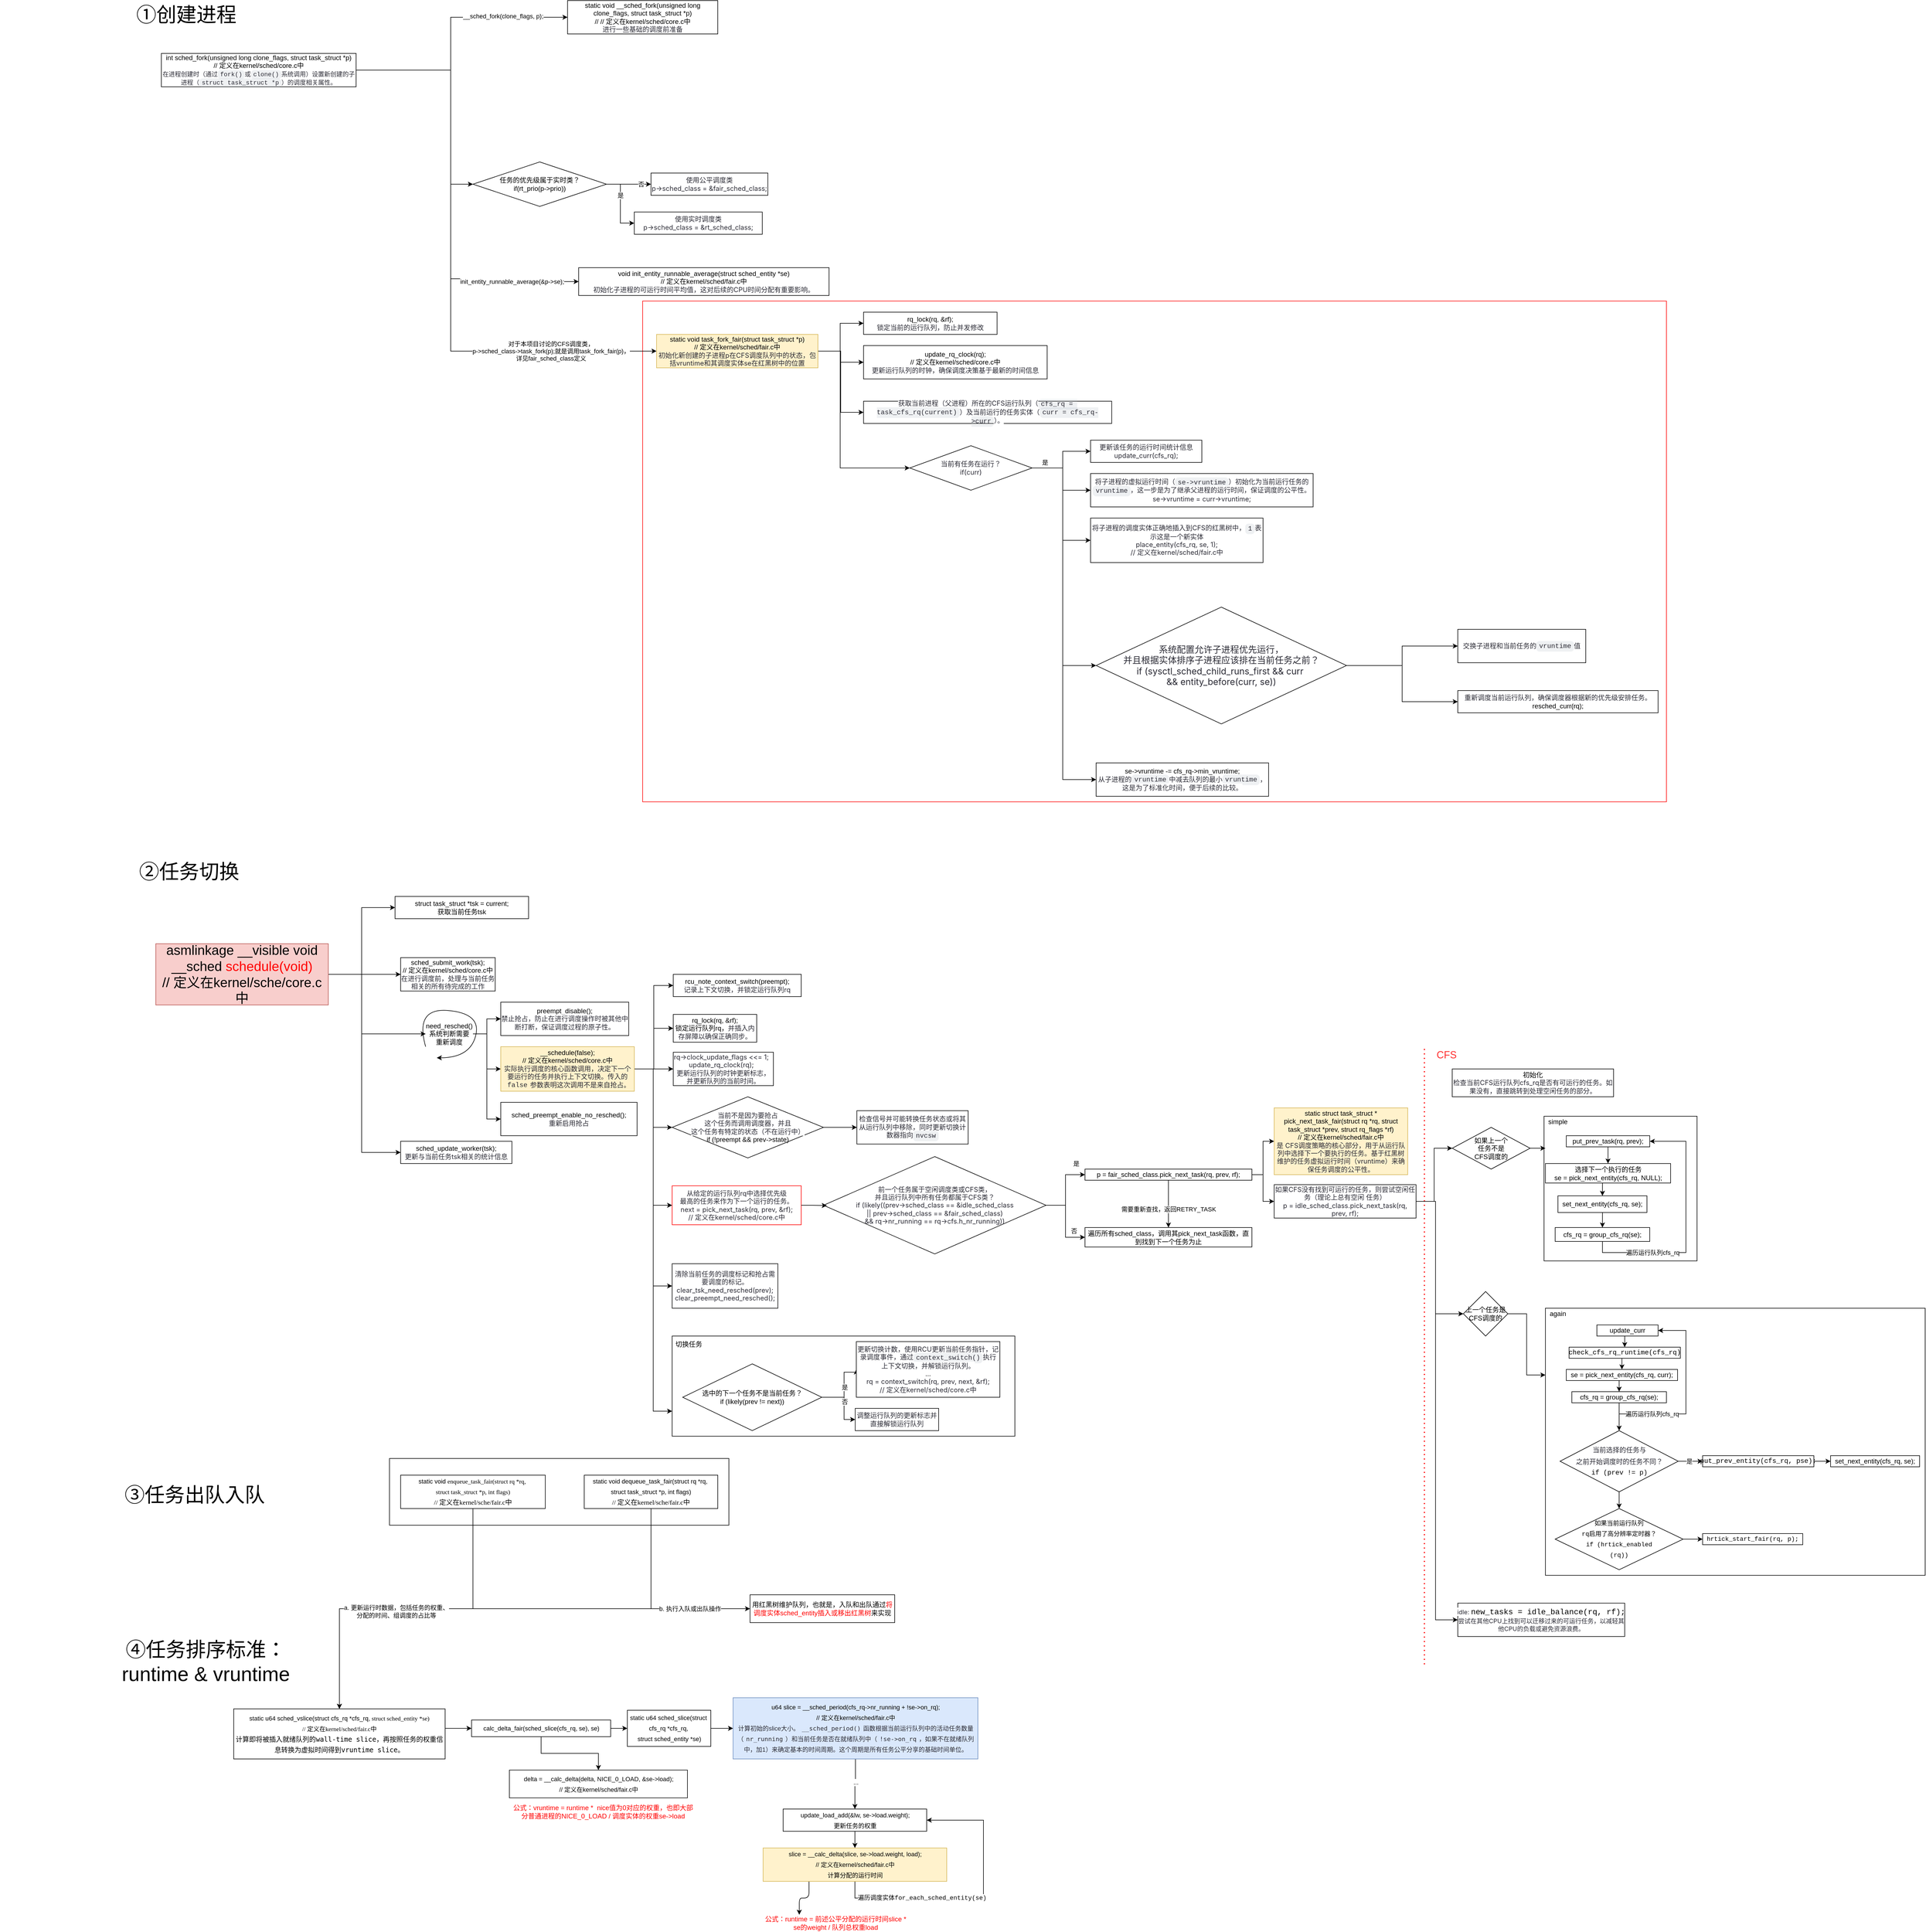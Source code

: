 <mxfile version="24.5.4" type="github">
  <diagram name="第 1 页" id="hPulBh3gC0QqBDuybaSG">
    <mxGraphModel dx="1984" dy="772" grid="1" gridSize="10" guides="1" tooltips="1" connect="1" arrows="1" fold="1" page="1" pageScale="1" pageWidth="827" pageHeight="1169" background="#ffffff" math="0" shadow="0">
      <root>
        <mxCell id="0" />
        <mxCell id="1" parent="0" />
        <mxCell id="-njEmwGsimaOW8p4Tyl_-79" value="" style="rounded=0;whiteSpace=wrap;html=1;" vertex="1" parent="1">
          <mxGeometry x="120" y="2970" width="610" height="120" as="geometry" />
        </mxCell>
        <mxCell id="PmWdC25WH9u9d0af73HB-65" value="" style="rounded=0;whiteSpace=wrap;html=1;gradientColor=default;fillColor=none;strokeColor=#FF0000;" parent="1" vertex="1">
          <mxGeometry x="575" y="890" width="1840" height="900" as="geometry" />
        </mxCell>
        <mxCell id="PmWdC25WH9u9d0af73HB-1" value="&lt;font style=&quot;font-size: 36px;&quot;&gt;①创建进程&lt;/font&gt;" style="text;html=1;align=center;verticalAlign=middle;whiteSpace=wrap;rounded=0;" parent="1" vertex="1">
          <mxGeometry x="-350" y="360" width="210" height="30" as="geometry" />
        </mxCell>
        <mxCell id="PmWdC25WH9u9d0af73HB-4" style="edgeStyle=orthogonalEdgeStyle;rounded=0;orthogonalLoop=1;jettySize=auto;html=1;exitX=1;exitY=0.5;exitDx=0;exitDy=0;entryX=0;entryY=0.5;entryDx=0;entryDy=0;" parent="1" source="PmWdC25WH9u9d0af73HB-2" target="PmWdC25WH9u9d0af73HB-3" edge="1">
          <mxGeometry relative="1" as="geometry">
            <mxPoint x="430" y="380" as="targetPoint" />
            <Array as="points">
              <mxPoint x="230" y="475" />
              <mxPoint x="230" y="380" />
            </Array>
          </mxGeometry>
        </mxCell>
        <mxCell id="PmWdC25WH9u9d0af73HB-35" value="__sched_fork(clone_flags, p);" style="edgeLabel;html=1;align=center;verticalAlign=middle;resizable=0;points=[];" parent="PmWdC25WH9u9d0af73HB-4" vertex="1" connectable="0">
          <mxGeometry x="0.513" y="2" relative="1" as="geometry">
            <mxPoint x="-1" as="offset" />
          </mxGeometry>
        </mxCell>
        <mxCell id="PmWdC25WH9u9d0af73HB-17" style="edgeStyle=orthogonalEdgeStyle;rounded=0;orthogonalLoop=1;jettySize=auto;html=1;exitX=1;exitY=0.5;exitDx=0;exitDy=0;" parent="1" source="PmWdC25WH9u9d0af73HB-2" target="PmWdC25WH9u9d0af73HB-10" edge="1">
          <mxGeometry relative="1" as="geometry">
            <Array as="points">
              <mxPoint x="230" y="475" />
              <mxPoint x="230" y="680" />
            </Array>
          </mxGeometry>
        </mxCell>
        <mxCell id="PmWdC25WH9u9d0af73HB-33" style="edgeStyle=orthogonalEdgeStyle;rounded=0;orthogonalLoop=1;jettySize=auto;html=1;exitX=1;exitY=0.5;exitDx=0;exitDy=0;entryX=0;entryY=0.5;entryDx=0;entryDy=0;" parent="1" source="PmWdC25WH9u9d0af73HB-2" target="PmWdC25WH9u9d0af73HB-32" edge="1">
          <mxGeometry relative="1" as="geometry">
            <mxPoint x="370" y="930" as="targetPoint" />
            <Array as="points">
              <mxPoint x="230" y="475" />
              <mxPoint x="230" y="850" />
              <mxPoint x="370" y="850" />
              <mxPoint x="370" y="855" />
            </Array>
          </mxGeometry>
        </mxCell>
        <mxCell id="PmWdC25WH9u9d0af73HB-34" value="init_entity_runnable_average(&amp;amp;p-&amp;gt;se);" style="edgeLabel;html=1;align=center;verticalAlign=middle;resizable=0;points=[];" parent="PmWdC25WH9u9d0af73HB-33" vertex="1" connectable="0">
          <mxGeometry x="0.724" relative="1" as="geometry">
            <mxPoint x="-18" y="5" as="offset" />
          </mxGeometry>
        </mxCell>
        <mxCell id="PmWdC25WH9u9d0af73HB-37" style="edgeStyle=orthogonalEdgeStyle;rounded=0;orthogonalLoop=1;jettySize=auto;html=1;exitX=1;exitY=0.5;exitDx=0;exitDy=0;entryX=0;entryY=0.5;entryDx=0;entryDy=0;" parent="1" source="PmWdC25WH9u9d0af73HB-2" target="PmWdC25WH9u9d0af73HB-36" edge="1">
          <mxGeometry relative="1" as="geometry">
            <mxPoint x="630" y="980" as="targetPoint" />
            <Array as="points">
              <mxPoint x="230" y="475" />
              <mxPoint x="230" y="980" />
            </Array>
          </mxGeometry>
        </mxCell>
        <mxCell id="PmWdC25WH9u9d0af73HB-40" value="对于本项目讨论的CFS调度类，&lt;div&gt;p-&amp;gt;sched_class-&amp;gt;task_fork(p);就是调用task_fork_fair(p)，&lt;br&gt;&lt;/div&gt;&lt;div&gt;详见fair_sched_class定义&lt;/div&gt;" style="edgeLabel;html=1;align=center;verticalAlign=middle;resizable=0;points=[];" parent="PmWdC25WH9u9d0af73HB-37" vertex="1" connectable="0">
          <mxGeometry x="0.581" y="1" relative="1" as="geometry">
            <mxPoint x="29" y="1" as="offset" />
          </mxGeometry>
        </mxCell>
        <mxCell id="PmWdC25WH9u9d0af73HB-2" value="&lt;span style=&quot;font-size: 12px;&quot;&gt;int sched_fork(unsigned long clone_flags, struct task_struct *p)&lt;/span&gt;&lt;div&gt;// 定义在kernel/sched/core.c中&lt;/div&gt;&lt;div&gt;&lt;font style=&quot;font-size: 11px;&quot;&gt;&lt;span style=&quot;color: rgb(44, 44, 54); font-family: -apple-system, BlinkMacSystemFont, &amp;quot;Segoe UI&amp;quot;, &amp;quot;Noto Sans&amp;quot;, Helvetica, Arial, sans-serif, &amp;quot;Apple Color Emoji&amp;quot;, &amp;quot;Segoe UI Emoji&amp;quot;; text-align: start; white-space-collapse: preserve; background-color: rgb(255, 255, 255);&quot;&gt;在进程创建时（通过&lt;/span&gt;&lt;code style=&quot;box-sizing: border-box; --un-rotate: 0; --un-rotate-x: 0; --un-rotate-y: 0; --un-rotate-z: 0; --un-scale-x: 1; --un-scale-y: 1; --un-scale-z: 1; --un-skew-x: 0; --un-skew-y: 0; --un-translate-x: 0; --un-translate-y: 0; --un-translate-z: 0; --un-pan-x: ; --un-pan-y: ; --un-pinch-zoom: ; --un-scroll-snap-strictness: proximity; --un-ordinal: ; --un-slashed-zero: ; --un-numeric-figure: ; --un-numeric-spacing: ; --un-numeric-fraction: ; --un-border-spacing-x: 0; --un-border-spacing-y: 0; --un-ring-offset-shadow: 0 0 transparent; --un-ring-shadow: 0 0 transparent; --un-shadow-inset: ; --un-shadow: 0 0 transparent; --un-ring-inset: ; --un-ring-offset-width: 0px; --un-ring-offset-color: #fff; --un-ring-width: 0px; --un-ring-color: rgba(147,197,253,.5); --un-blur: ; --un-brightness: ; --un-contrast: ; --un-drop-shadow: ; --un-grayscale: ; --un-hue-rotate: ; --un-invert: ; --un-saturate: ; --un-sepia: ; --un-backdrop-blur: ; --un-backdrop-brightness: ; --un-backdrop-contrast: ; --un-backdrop-grayscale: ; --un-backdrop-hue-rotate: ; --un-backdrop-invert: ; --un-backdrop-opacity: ; --un-backdrop-saturate: ; --un-backdrop-sepia: ; font-family: ui-monospace, SFMono-Regular, &amp;quot;SF Mono&amp;quot;, Menlo, Consolas, &amp;quot;Liberation Mono&amp;quot;, monospace; background-color: rgba(175, 184, 193, 0.2); border-radius: 6px; margin: 0px; padding: 0.2em 0.4em; white-space-collapse: break-spaces; color: rgb(44, 44, 54); text-align: start;&quot;&gt;fork()&lt;/code&gt;&lt;span style=&quot;color: rgb(44, 44, 54); font-family: -apple-system, BlinkMacSystemFont, &amp;quot;Segoe UI&amp;quot;, &amp;quot;Noto Sans&amp;quot;, Helvetica, Arial, sans-serif, &amp;quot;Apple Color Emoji&amp;quot;, &amp;quot;Segoe UI Emoji&amp;quot;; text-align: start; white-space-collapse: preserve; background-color: rgb(255, 255, 255);&quot;&gt;或&lt;/span&gt;&lt;code style=&quot;box-sizing: border-box; --un-rotate: 0; --un-rotate-x: 0; --un-rotate-y: 0; --un-rotate-z: 0; --un-scale-x: 1; --un-scale-y: 1; --un-scale-z: 1; --un-skew-x: 0; --un-skew-y: 0; --un-translate-x: 0; --un-translate-y: 0; --un-translate-z: 0; --un-pan-x: ; --un-pan-y: ; --un-pinch-zoom: ; --un-scroll-snap-strictness: proximity; --un-ordinal: ; --un-slashed-zero: ; --un-numeric-figure: ; --un-numeric-spacing: ; --un-numeric-fraction: ; --un-border-spacing-x: 0; --un-border-spacing-y: 0; --un-ring-offset-shadow: 0 0 transparent; --un-ring-shadow: 0 0 transparent; --un-shadow-inset: ; --un-shadow: 0 0 transparent; --un-ring-inset: ; --un-ring-offset-width: 0px; --un-ring-offset-color: #fff; --un-ring-width: 0px; --un-ring-color: rgba(147,197,253,.5); --un-blur: ; --un-brightness: ; --un-contrast: ; --un-drop-shadow: ; --un-grayscale: ; --un-hue-rotate: ; --un-invert: ; --un-saturate: ; --un-sepia: ; --un-backdrop-blur: ; --un-backdrop-brightness: ; --un-backdrop-contrast: ; --un-backdrop-grayscale: ; --un-backdrop-hue-rotate: ; --un-backdrop-invert: ; --un-backdrop-opacity: ; --un-backdrop-saturate: ; --un-backdrop-sepia: ; font-family: ui-monospace, SFMono-Regular, &amp;quot;SF Mono&amp;quot;, Menlo, Consolas, &amp;quot;Liberation Mono&amp;quot;, monospace; background-color: rgba(175, 184, 193, 0.2); border-radius: 6px; margin: 0px; padding: 0.2em 0.4em; white-space-collapse: break-spaces; color: rgb(44, 44, 54); text-align: start;&quot;&gt;clone()&lt;/code&gt;&lt;span style=&quot;color: rgb(44, 44, 54); font-family: -apple-system, BlinkMacSystemFont, &amp;quot;Segoe UI&amp;quot;, &amp;quot;Noto Sans&amp;quot;, Helvetica, Arial, sans-serif, &amp;quot;Apple Color Emoji&amp;quot;, &amp;quot;Segoe UI Emoji&amp;quot;; text-align: start; white-space-collapse: preserve; background-color: rgb(255, 255, 255);&quot;&gt;系统调用）设置新创建的子进程（&lt;/span&gt;&lt;code style=&quot;box-sizing: border-box; --un-rotate: 0; --un-rotate-x: 0; --un-rotate-y: 0; --un-rotate-z: 0; --un-scale-x: 1; --un-scale-y: 1; --un-scale-z: 1; --un-skew-x: 0; --un-skew-y: 0; --un-translate-x: 0; --un-translate-y: 0; --un-translate-z: 0; --un-pan-x: ; --un-pan-y: ; --un-pinch-zoom: ; --un-scroll-snap-strictness: proximity; --un-ordinal: ; --un-slashed-zero: ; --un-numeric-figure: ; --un-numeric-spacing: ; --un-numeric-fraction: ; --un-border-spacing-x: 0; --un-border-spacing-y: 0; --un-ring-offset-shadow: 0 0 transparent; --un-ring-shadow: 0 0 transparent; --un-shadow-inset: ; --un-shadow: 0 0 transparent; --un-ring-inset: ; --un-ring-offset-width: 0px; --un-ring-offset-color: #fff; --un-ring-width: 0px; --un-ring-color: rgba(147,197,253,.5); --un-blur: ; --un-brightness: ; --un-contrast: ; --un-drop-shadow: ; --un-grayscale: ; --un-hue-rotate: ; --un-invert: ; --un-saturate: ; --un-sepia: ; --un-backdrop-blur: ; --un-backdrop-brightness: ; --un-backdrop-contrast: ; --un-backdrop-grayscale: ; --un-backdrop-hue-rotate: ; --un-backdrop-invert: ; --un-backdrop-opacity: ; --un-backdrop-saturate: ; --un-backdrop-sepia: ; font-family: ui-monospace, SFMono-Regular, &amp;quot;SF Mono&amp;quot;, Menlo, Consolas, &amp;quot;Liberation Mono&amp;quot;, monospace; background-color: rgba(175, 184, 193, 0.2); border-radius: 6px; margin: 0px; padding: 0.2em 0.4em; white-space-collapse: break-spaces; color: rgb(44, 44, 54); text-align: start;&quot;&gt;struct task_struct *p&lt;/code&gt;&lt;span style=&quot;color: rgb(44, 44, 54); font-family: -apple-system, BlinkMacSystemFont, &amp;quot;Segoe UI&amp;quot;, &amp;quot;Noto Sans&amp;quot;, Helvetica, Arial, sans-serif, &amp;quot;Apple Color Emoji&amp;quot;, &amp;quot;Segoe UI Emoji&amp;quot;; text-align: start; white-space-collapse: preserve; background-color: rgb(255, 255, 255);&quot;&gt;）的调度相关属性。&lt;/span&gt;&lt;/font&gt;&lt;br&gt;&lt;/div&gt;" style="rounded=0;whiteSpace=wrap;html=1;" parent="1" vertex="1">
          <mxGeometry x="-290" y="445" width="350" height="60" as="geometry" />
        </mxCell>
        <mxCell id="PmWdC25WH9u9d0af73HB-3" value="&lt;span style=&quot;font-size: 12px;&quot;&gt;static void __sched_fork(unsigned long clone_flags, struct task_struct *p)&lt;/span&gt;&lt;div&gt;//&amp;nbsp;&lt;span style=&quot;background-color: initial;&quot;&gt;// 定义在kernel/sched/core.c中&lt;/span&gt;&lt;/div&gt;&lt;div&gt;&lt;span style=&quot;background-color: rgb(255, 255, 255); color: rgb(44, 44, 54); font-family: -apple-system, BlinkMacSystemFont, &amp;quot;Segoe UI&amp;quot;, &amp;quot;Noto Sans&amp;quot;, Helvetica, Arial, sans-serif, &amp;quot;Apple Color Emoji&amp;quot;, &amp;quot;Segoe UI Emoji&amp;quot;; text-align: left;&quot;&gt;&lt;font style=&quot;font-size: 12px;&quot;&gt;进行一些基础的调度前准备&lt;/font&gt;&lt;/span&gt;&lt;/div&gt;" style="rounded=0;whiteSpace=wrap;html=1;" parent="1" vertex="1">
          <mxGeometry x="440" y="350" width="270" height="60" as="geometry" />
        </mxCell>
        <mxCell id="PmWdC25WH9u9d0af73HB-12" style="edgeStyle=orthogonalEdgeStyle;rounded=0;orthogonalLoop=1;jettySize=auto;html=1;exitX=1;exitY=0.5;exitDx=0;exitDy=0;entryX=0;entryY=0.5;entryDx=0;entryDy=0;" parent="1" source="PmWdC25WH9u9d0af73HB-10" target="PmWdC25WH9u9d0af73HB-11" edge="1">
          <mxGeometry relative="1" as="geometry" />
        </mxCell>
        <mxCell id="PmWdC25WH9u9d0af73HB-13" value="是" style="edgeLabel;html=1;align=center;verticalAlign=middle;resizable=0;points=[];" parent="PmWdC25WH9u9d0af73HB-12" vertex="1" connectable="0">
          <mxGeometry x="-0.258" relative="1" as="geometry">
            <mxPoint as="offset" />
          </mxGeometry>
        </mxCell>
        <mxCell id="PmWdC25WH9u9d0af73HB-15" style="edgeStyle=orthogonalEdgeStyle;rounded=0;orthogonalLoop=1;jettySize=auto;html=1;exitX=1;exitY=0.5;exitDx=0;exitDy=0;entryX=0;entryY=0.5;entryDx=0;entryDy=0;" parent="1" source="PmWdC25WH9u9d0af73HB-10" target="PmWdC25WH9u9d0af73HB-14" edge="1">
          <mxGeometry relative="1" as="geometry" />
        </mxCell>
        <mxCell id="PmWdC25WH9u9d0af73HB-16" value="否" style="edgeLabel;html=1;align=center;verticalAlign=middle;resizable=0;points=[];" parent="PmWdC25WH9u9d0af73HB-15" vertex="1" connectable="0">
          <mxGeometry x="-0.085" y="1" relative="1" as="geometry">
            <mxPoint x="25" y="1" as="offset" />
          </mxGeometry>
        </mxCell>
        <mxCell id="PmWdC25WH9u9d0af73HB-10" value="任务的优先级属于实时类？&lt;div&gt;&lt;span style=&quot;font-size: 12px;&quot;&gt;if(rt_prio(p-&amp;gt;prio))&lt;/span&gt;&lt;br&gt;&lt;/div&gt;" style="rhombus;whiteSpace=wrap;html=1;" parent="1" vertex="1">
          <mxGeometry x="270" y="640" width="240" height="80" as="geometry" />
        </mxCell>
        <mxCell id="PmWdC25WH9u9d0af73HB-11" value="&lt;span style=&quot;color: rgb(44, 44, 54); font-family: -apple-system, BlinkMacSystemFont, &amp;quot;Segoe UI&amp;quot;, &amp;quot;Noto Sans&amp;quot;, Helvetica, Arial, sans-serif, &amp;quot;Apple Color Emoji&amp;quot;, &amp;quot;Segoe UI Emoji&amp;quot;; text-align: left; background-color: rgb(255, 255, 255);&quot;&gt;&lt;font style=&quot;font-size: 12px;&quot;&gt;使用实时调度类&lt;/font&gt;&lt;/span&gt;&lt;div&gt;&lt;span style=&quot;text-align: left; background-color: rgb(255, 255, 255);&quot;&gt;&lt;font style=&quot;&quot;&gt;&lt;font face=&quot;-apple-system, BlinkMacSystemFont, Segoe UI, Noto Sans, Helvetica, Arial, sans-serif, Apple Color Emoji, Segoe UI Emoji&quot; color=&quot;#2c2c36&quot;&gt;&lt;span style=&quot;font-size: 12px;&quot;&gt;p-&amp;gt;sched_class = &amp;amp;rt_sched_class;&lt;/span&gt;&lt;/font&gt;&lt;br&gt;&lt;/font&gt;&lt;/span&gt;&lt;/div&gt;" style="rounded=0;whiteSpace=wrap;html=1;" parent="1" vertex="1">
          <mxGeometry x="560" y="730" width="230" height="40" as="geometry" />
        </mxCell>
        <mxCell id="PmWdC25WH9u9d0af73HB-14" value="&lt;span style=&quot;color: rgb(44, 44, 54); font-family: -apple-system, BlinkMacSystemFont, &amp;quot;Segoe UI&amp;quot;, &amp;quot;Noto Sans&amp;quot;, Helvetica, Arial, sans-serif, &amp;quot;Apple Color Emoji&amp;quot;, &amp;quot;Segoe UI Emoji&amp;quot;; text-align: left; background-color: rgb(255, 255, 255);&quot;&gt;&lt;font style=&quot;font-size: 12px;&quot;&gt;使用公平调度类&lt;/font&gt;&lt;/span&gt;&lt;div&gt;&lt;span style=&quot;text-align: left; background-color: rgb(255, 255, 255);&quot;&gt;&lt;font style=&quot;&quot;&gt;&lt;font face=&quot;-apple-system, BlinkMacSystemFont, Segoe UI, Noto Sans, Helvetica, Arial, sans-serif, Apple Color Emoji, Segoe UI Emoji&quot; color=&quot;#2c2c36&quot;&gt;&lt;span style=&quot;font-size: 12px;&quot;&gt;p-&amp;gt;sched_class = &amp;amp;fair_sched_class;&lt;/span&gt;&lt;/font&gt;&lt;br&gt;&lt;/font&gt;&lt;/span&gt;&lt;/div&gt;" style="rounded=0;whiteSpace=wrap;html=1;" parent="1" vertex="1">
          <mxGeometry x="590" y="660" width="210" height="40" as="geometry" />
        </mxCell>
        <mxCell id="PmWdC25WH9u9d0af73HB-32" value="&lt;span style=&quot;font-size: 12px;&quot;&gt;void init_entity_runnable_average(struct sched_entity *se)&lt;/span&gt;&lt;div&gt;&lt;span style=&quot;font-size: 12px;&quot;&gt;// 定义在kernel/sched/fair.c中&lt;/span&gt;&lt;/div&gt;&lt;div&gt;&lt;span style=&quot;background-color: rgb(255, 255, 255); color: rgb(44, 44, 54); font-family: -apple-system, BlinkMacSystemFont, &amp;quot;Segoe UI&amp;quot;, &amp;quot;Noto Sans&amp;quot;, Helvetica, Arial, sans-serif, &amp;quot;Apple Color Emoji&amp;quot;, &amp;quot;Segoe UI Emoji&amp;quot;; text-align: start;&quot;&gt;&lt;font style=&quot;font-size: 12px;&quot;&gt;初始化子进程的可运行时间平均值，这对后续的CPU时间分配有重要影响。&lt;/font&gt;&lt;/span&gt;&lt;/div&gt;" style="rounded=0;whiteSpace=wrap;html=1;" parent="1" vertex="1">
          <mxGeometry x="460" y="830" width="450" height="50" as="geometry" />
        </mxCell>
        <mxCell id="PmWdC25WH9u9d0af73HB-50" style="edgeStyle=orthogonalEdgeStyle;rounded=0;orthogonalLoop=1;jettySize=auto;html=1;exitX=1;exitY=0.5;exitDx=0;exitDy=0;entryX=0;entryY=0.5;entryDx=0;entryDy=0;" parent="1" source="PmWdC25WH9u9d0af73HB-36" target="PmWdC25WH9u9d0af73HB-41" edge="1">
          <mxGeometry relative="1" as="geometry">
            <Array as="points">
              <mxPoint x="930" y="980" />
              <mxPoint x="930" y="930" />
            </Array>
          </mxGeometry>
        </mxCell>
        <mxCell id="PmWdC25WH9u9d0af73HB-51" style="edgeStyle=orthogonalEdgeStyle;rounded=0;orthogonalLoop=1;jettySize=auto;html=1;exitX=1;exitY=0.5;exitDx=0;exitDy=0;entryX=0;entryY=0.5;entryDx=0;entryDy=0;" parent="1" source="PmWdC25WH9u9d0af73HB-36" target="PmWdC25WH9u9d0af73HB-42" edge="1">
          <mxGeometry relative="1" as="geometry">
            <Array as="points">
              <mxPoint x="930" y="980" />
              <mxPoint x="930" y="1000" />
            </Array>
          </mxGeometry>
        </mxCell>
        <mxCell id="PmWdC25WH9u9d0af73HB-52" style="edgeStyle=orthogonalEdgeStyle;rounded=0;orthogonalLoop=1;jettySize=auto;html=1;exitX=1;exitY=0.5;exitDx=0;exitDy=0;entryX=0;entryY=0.5;entryDx=0;entryDy=0;" parent="1" source="PmWdC25WH9u9d0af73HB-36" target="PmWdC25WH9u9d0af73HB-43" edge="1">
          <mxGeometry relative="1" as="geometry" />
        </mxCell>
        <mxCell id="PmWdC25WH9u9d0af73HB-53" style="edgeStyle=orthogonalEdgeStyle;rounded=0;orthogonalLoop=1;jettySize=auto;html=1;exitX=1;exitY=0.5;exitDx=0;exitDy=0;entryX=0;entryY=0.5;entryDx=0;entryDy=0;" parent="1" source="PmWdC25WH9u9d0af73HB-36" target="PmWdC25WH9u9d0af73HB-44" edge="1">
          <mxGeometry relative="1" as="geometry">
            <Array as="points">
              <mxPoint x="930" y="980" />
              <mxPoint x="930" y="1190" />
            </Array>
          </mxGeometry>
        </mxCell>
        <mxCell id="PmWdC25WH9u9d0af73HB-36" value="&lt;span style=&quot;font-size: 12px;&quot;&gt;static void task_fork_fair(struct task_struct *p)&lt;/span&gt;&lt;div&gt;// 定义在kernel/sched/fair.c中&lt;/div&gt;&lt;div&gt;&lt;font style=&quot;font-size: 12px;&quot;&gt;&lt;span style=&quot;color: rgb(44, 44, 54); font-family: -apple-system, BlinkMacSystemFont, &amp;quot;Segoe UI&amp;quot;, &amp;quot;Noto Sans&amp;quot;, Helvetica, Arial, sans-serif, &amp;quot;Apple Color Emoji&amp;quot;, &amp;quot;Segoe UI Emoji&amp;quot;; text-align: start; white-space-collapse: preserve;&quot;&gt;初始化新创建的子进程p&lt;/span&gt;&lt;span style=&quot;color: rgb(44, 44, 54); font-family: -apple-system, BlinkMacSystemFont, &amp;quot;Segoe UI&amp;quot;, &amp;quot;Noto Sans&amp;quot;, Helvetica, Arial, sans-serif, &amp;quot;Apple Color Emoji&amp;quot;, &amp;quot;Segoe UI Emoji&amp;quot;; text-align: start; white-space-collapse: preserve;&quot;&gt;在CFS调度队列中的状态，包括vruntime和其调度实体se在红黑树中的位置&lt;/span&gt;&lt;/font&gt;&lt;br&gt;&lt;/div&gt;" style="rounded=0;whiteSpace=wrap;html=1;strokeColor=#d6b656;fillColor=#fff2cc;" parent="1" vertex="1">
          <mxGeometry x="600" y="950" width="290" height="60" as="geometry" />
        </mxCell>
        <mxCell id="PmWdC25WH9u9d0af73HB-41" value="&lt;span style=&quot;font-size: 12px;&quot;&gt;rq_lock(rq, &amp;amp;rf);&lt;/span&gt;&lt;div&gt;&lt;span style=&quot;color: rgb(44, 44, 54); font-family: -apple-system, BlinkMacSystemFont, &amp;quot;Segoe UI&amp;quot;, &amp;quot;Noto Sans&amp;quot;, Helvetica, Arial, sans-serif, &amp;quot;Apple Color Emoji&amp;quot;, &amp;quot;Segoe UI Emoji&amp;quot;; text-align: left; background-color: rgb(255, 255, 255);&quot;&gt;&lt;font style=&quot;font-size: 12px;&quot;&gt;锁定当前的运行队列，&lt;/font&gt;&lt;/span&gt;&lt;span style=&quot;background-color: rgb(255, 255, 255); color: rgb(44, 44, 54); font-family: -apple-system, BlinkMacSystemFont, &amp;quot;Segoe UI&amp;quot;, &amp;quot;Noto Sans&amp;quot;, Helvetica, Arial, sans-serif, &amp;quot;Apple Color Emoji&amp;quot;, &amp;quot;Segoe UI Emoji&amp;quot;; text-align: left;&quot;&gt;&lt;font style=&quot;font-size: 12px;&quot;&gt;防止并发修改&lt;/font&gt;&lt;/span&gt;&lt;span style=&quot;font-size: 12px;&quot;&gt;&lt;br&gt;&lt;/span&gt;&lt;/div&gt;" style="rounded=0;whiteSpace=wrap;html=1;" parent="1" vertex="1">
          <mxGeometry x="972" y="910" width="240" height="40" as="geometry" />
        </mxCell>
        <mxCell id="PmWdC25WH9u9d0af73HB-42" value="&lt;span style=&quot;font-size: 12px;&quot;&gt;update_rq_clock(rq);&lt;/span&gt;&lt;div&gt;&lt;span style=&quot;font-size: 12px;&quot;&gt;// 定义在kernel/sched/core.c中&lt;/span&gt;&lt;/div&gt;&lt;div&gt;&lt;span style=&quot;color: rgb(44, 44, 54); font-family: -apple-system, BlinkMacSystemFont, &amp;quot;Segoe UI&amp;quot;, &amp;quot;Noto Sans&amp;quot;, Helvetica, Arial, sans-serif, &amp;quot;Apple Color Emoji&amp;quot;, &amp;quot;Segoe UI Emoji&amp;quot;; text-align: left; background-color: rgb(255, 255, 255);&quot;&gt;&lt;font style=&quot;font-size: 12px;&quot;&gt;更新运行队列的时钟，确保调度决策基于最新的时间信息&lt;/font&gt;&lt;/span&gt;&lt;span style=&quot;font-size: 12px;&quot;&gt;&lt;br&gt;&lt;/span&gt;&lt;/div&gt;" style="rounded=0;whiteSpace=wrap;html=1;" parent="1" vertex="1">
          <mxGeometry x="972" y="970" width="330" height="60" as="geometry" />
        </mxCell>
        <mxCell id="PmWdC25WH9u9d0af73HB-43" value="&lt;font style=&quot;font-size: 12px;&quot;&gt;&lt;span style=&quot;color: rgb(44, 44, 54); font-family: -apple-system, BlinkMacSystemFont, &amp;quot;Segoe UI&amp;quot;, &amp;quot;Noto Sans&amp;quot;, Helvetica, Arial, sans-serif, &amp;quot;Apple Color Emoji&amp;quot;, &amp;quot;Segoe UI Emoji&amp;quot;; text-align: left; background-color: rgb(255, 255, 255);&quot;&gt;获取当前进程（父进程）所在的CFS运行队列（&lt;/span&gt;&lt;code style=&quot;box-sizing: border-box; --un-rotate: 0; --un-rotate-x: 0; --un-rotate-y: 0; --un-rotate-z: 0; --un-scale-x: 1; --un-scale-y: 1; --un-scale-z: 1; --un-skew-x: 0; --un-skew-y: 0; --un-translate-x: 0; --un-translate-y: 0; --un-translate-z: 0; --un-pan-x: ; --un-pan-y: ; --un-pinch-zoom: ; --un-scroll-snap-strictness: proximity; --un-ordinal: ; --un-slashed-zero: ; --un-numeric-figure: ; --un-numeric-spacing: ; --un-numeric-fraction: ; --un-border-spacing-x: 0; --un-border-spacing-y: 0; --un-ring-offset-shadow: 0 0 transparent; --un-ring-shadow: 0 0 transparent; --un-shadow-inset: ; --un-shadow: 0 0 transparent; --un-ring-inset: ; --un-ring-offset-width: 0px; --un-ring-offset-color: #fff; --un-ring-width: 0px; --un-ring-color: rgba(147,197,253,.5); --un-blur: ; --un-brightness: ; --un-contrast: ; --un-drop-shadow: ; --un-grayscale: ; --un-hue-rotate: ; --un-invert: ; --un-saturate: ; --un-sepia: ; --un-backdrop-blur: ; --un-backdrop-brightness: ; --un-backdrop-contrast: ; --un-backdrop-grayscale: ; --un-backdrop-hue-rotate: ; --un-backdrop-invert: ; --un-backdrop-opacity: ; --un-backdrop-saturate: ; --un-backdrop-sepia: ; font-family: ui-monospace, SFMono-Regular, &amp;quot;SF Mono&amp;quot;, Menlo, Consolas, &amp;quot;Liberation Mono&amp;quot;, monospace; background-color: rgba(175, 184, 193, 0.2); border-radius: 6px; margin: 0px; padding: 0.2em 0.4em; white-space-collapse: break-spaces; color: rgb(44, 44, 54); text-align: left;&quot;&gt;cfs_rq = task_cfs_rq(current)&lt;/code&gt;&lt;span style=&quot;color: rgb(44, 44, 54); font-family: -apple-system, BlinkMacSystemFont, &amp;quot;Segoe UI&amp;quot;, &amp;quot;Noto Sans&amp;quot;, Helvetica, Arial, sans-serif, &amp;quot;Apple Color Emoji&amp;quot;, &amp;quot;Segoe UI Emoji&amp;quot;; text-align: left; background-color: rgb(255, 255, 255);&quot;&gt;）及当前运行的任务实体（&lt;/span&gt;&lt;code style=&quot;box-sizing: border-box; --un-rotate: 0; --un-rotate-x: 0; --un-rotate-y: 0; --un-rotate-z: 0; --un-scale-x: 1; --un-scale-y: 1; --un-scale-z: 1; --un-skew-x: 0; --un-skew-y: 0; --un-translate-x: 0; --un-translate-y: 0; --un-translate-z: 0; --un-pan-x: ; --un-pan-y: ; --un-pinch-zoom: ; --un-scroll-snap-strictness: proximity; --un-ordinal: ; --un-slashed-zero: ; --un-numeric-figure: ; --un-numeric-spacing: ; --un-numeric-fraction: ; --un-border-spacing-x: 0; --un-border-spacing-y: 0; --un-ring-offset-shadow: 0 0 transparent; --un-ring-shadow: 0 0 transparent; --un-shadow-inset: ; --un-shadow: 0 0 transparent; --un-ring-inset: ; --un-ring-offset-width: 0px; --un-ring-offset-color: #fff; --un-ring-width: 0px; --un-ring-color: rgba(147,197,253,.5); --un-blur: ; --un-brightness: ; --un-contrast: ; --un-drop-shadow: ; --un-grayscale: ; --un-hue-rotate: ; --un-invert: ; --un-saturate: ; --un-sepia: ; --un-backdrop-blur: ; --un-backdrop-brightness: ; --un-backdrop-contrast: ; --un-backdrop-grayscale: ; --un-backdrop-hue-rotate: ; --un-backdrop-invert: ; --un-backdrop-opacity: ; --un-backdrop-saturate: ; --un-backdrop-sepia: ; font-family: ui-monospace, SFMono-Regular, &amp;quot;SF Mono&amp;quot;, Menlo, Consolas, &amp;quot;Liberation Mono&amp;quot;, monospace; background-color: rgba(175, 184, 193, 0.2); border-radius: 6px; margin: 0px; padding: 0.2em 0.4em; white-space-collapse: break-spaces; color: rgb(44, 44, 54); text-align: left;&quot;&gt;curr = cfs_rq-&amp;gt;curr&lt;/code&gt;&lt;span style=&quot;color: rgb(44, 44, 54); font-family: -apple-system, BlinkMacSystemFont, &amp;quot;Segoe UI&amp;quot;, &amp;quot;Noto Sans&amp;quot;, Helvetica, Arial, sans-serif, &amp;quot;Apple Color Emoji&amp;quot;, &amp;quot;Segoe UI Emoji&amp;quot;; text-align: left; background-color: rgb(255, 255, 255);&quot;&gt;）。&lt;/span&gt;&lt;/font&gt;" style="rounded=0;whiteSpace=wrap;html=1;" parent="1" vertex="1">
          <mxGeometry x="972" y="1070" width="446" height="40" as="geometry" />
        </mxCell>
        <mxCell id="PmWdC25WH9u9d0af73HB-47" style="edgeStyle=orthogonalEdgeStyle;rounded=0;orthogonalLoop=1;jettySize=auto;html=1;exitX=1;exitY=0.5;exitDx=0;exitDy=0;entryX=0;entryY=0.5;entryDx=0;entryDy=0;" parent="1" source="PmWdC25WH9u9d0af73HB-44" target="PmWdC25WH9u9d0af73HB-45" edge="1">
          <mxGeometry relative="1" as="geometry">
            <Array as="points">
              <mxPoint x="1330" y="1190" />
              <mxPoint x="1330" y="1160" />
            </Array>
          </mxGeometry>
        </mxCell>
        <mxCell id="PmWdC25WH9u9d0af73HB-48" style="edgeStyle=orthogonalEdgeStyle;rounded=0;orthogonalLoop=1;jettySize=auto;html=1;exitX=1;exitY=0.5;exitDx=0;exitDy=0;entryX=0;entryY=0.5;entryDx=0;entryDy=0;" parent="1" source="PmWdC25WH9u9d0af73HB-44" target="PmWdC25WH9u9d0af73HB-46" edge="1">
          <mxGeometry relative="1" as="geometry">
            <Array as="points">
              <mxPoint x="1330" y="1190" />
              <mxPoint x="1330" y="1230" />
            </Array>
          </mxGeometry>
        </mxCell>
        <mxCell id="PmWdC25WH9u9d0af73HB-49" value="是" style="edgeLabel;html=1;align=center;verticalAlign=middle;resizable=0;points=[];" parent="PmWdC25WH9u9d0af73HB-48" vertex="1" connectable="0">
          <mxGeometry x="-0.691" relative="1" as="geometry">
            <mxPoint y="-10" as="offset" />
          </mxGeometry>
        </mxCell>
        <mxCell id="PmWdC25WH9u9d0af73HB-61" style="edgeStyle=orthogonalEdgeStyle;rounded=0;orthogonalLoop=1;jettySize=auto;html=1;exitX=1;exitY=0.5;exitDx=0;exitDy=0;entryX=0;entryY=0.5;entryDx=0;entryDy=0;" parent="1" source="PmWdC25WH9u9d0af73HB-44" target="PmWdC25WH9u9d0af73HB-54" edge="1">
          <mxGeometry relative="1" as="geometry">
            <Array as="points">
              <mxPoint x="1330" y="1190" />
              <mxPoint x="1330" y="1320" />
            </Array>
          </mxGeometry>
        </mxCell>
        <mxCell id="PmWdC25WH9u9d0af73HB-62" style="edgeStyle=orthogonalEdgeStyle;rounded=0;orthogonalLoop=1;jettySize=auto;html=1;exitX=1;exitY=0.5;exitDx=0;exitDy=0;entryX=0;entryY=0.5;entryDx=0;entryDy=0;" parent="1" source="PmWdC25WH9u9d0af73HB-44" target="PmWdC25WH9u9d0af73HB-55" edge="1">
          <mxGeometry relative="1" as="geometry">
            <Array as="points">
              <mxPoint x="1330" y="1190" />
              <mxPoint x="1330" y="1545" />
            </Array>
          </mxGeometry>
        </mxCell>
        <mxCell id="PmWdC25WH9u9d0af73HB-64" style="edgeStyle=orthogonalEdgeStyle;rounded=0;orthogonalLoop=1;jettySize=auto;html=1;exitX=1;exitY=0.5;exitDx=0;exitDy=0;entryX=0;entryY=0.5;entryDx=0;entryDy=0;" parent="1" source="PmWdC25WH9u9d0af73HB-44" target="PmWdC25WH9u9d0af73HB-63" edge="1">
          <mxGeometry relative="1" as="geometry">
            <Array as="points">
              <mxPoint x="1330" y="1190" />
              <mxPoint x="1330" y="1750" />
            </Array>
          </mxGeometry>
        </mxCell>
        <mxCell id="PmWdC25WH9u9d0af73HB-44" value="&lt;span style=&quot;color: rgb(44, 44, 54); font-family: -apple-system, BlinkMacSystemFont, &amp;quot;Segoe UI&amp;quot;, &amp;quot;Noto Sans&amp;quot;, Helvetica, Arial, sans-serif, &amp;quot;Apple Color Emoji&amp;quot;, &amp;quot;Segoe UI Emoji&amp;quot;; text-align: left; background-color: rgb(255, 255, 255);&quot;&gt;&lt;font style=&quot;font-size: 12px;&quot;&gt;当前有任务在运行？&lt;/font&gt;&lt;/span&gt;&lt;div&gt;&lt;span style=&quot;color: rgb(44, 44, 54); font-family: -apple-system, BlinkMacSystemFont, &amp;quot;Segoe UI&amp;quot;, &amp;quot;Noto Sans&amp;quot;, Helvetica, Arial, sans-serif, &amp;quot;Apple Color Emoji&amp;quot;, &amp;quot;Segoe UI Emoji&amp;quot;; text-align: left; background-color: rgb(255, 255, 255);&quot;&gt;&lt;font style=&quot;font-size: 12px;&quot;&gt;if(curr)&lt;/font&gt;&lt;/span&gt;&lt;/div&gt;" style="rhombus;whiteSpace=wrap;html=1;" parent="1" vertex="1">
          <mxGeometry x="1055" y="1150" width="220" height="80" as="geometry" />
        </mxCell>
        <mxCell id="PmWdC25WH9u9d0af73HB-45" value="&lt;span style=&quot;color: rgb(44, 44, 54); font-family: -apple-system, BlinkMacSystemFont, &amp;quot;Segoe UI&amp;quot;, &amp;quot;Noto Sans&amp;quot;, Helvetica, Arial, sans-serif, &amp;quot;Apple Color Emoji&amp;quot;, &amp;quot;Segoe UI Emoji&amp;quot;; text-align: left; background-color: rgb(255, 255, 255);&quot;&gt;&lt;font style=&quot;font-size: 12px;&quot;&gt;更新该任务的运行时间统计信息&lt;/font&gt;&lt;/span&gt;&lt;div&gt;&lt;span style=&quot;text-align: left; background-color: rgb(255, 255, 255);&quot;&gt;&lt;font style=&quot;&quot;&gt;&lt;font face=&quot;-apple-system, BlinkMacSystemFont, Segoe UI, Noto Sans, Helvetica, Arial, sans-serif, Apple Color Emoji, Segoe UI Emoji&quot; color=&quot;#2c2c36&quot;&gt;&lt;span style=&quot;font-size: 12px;&quot;&gt;update_curr(cfs_rq);&lt;/span&gt;&lt;/font&gt;&lt;br&gt;&lt;/font&gt;&lt;/span&gt;&lt;/div&gt;" style="rounded=0;whiteSpace=wrap;html=1;" parent="1" vertex="1">
          <mxGeometry x="1380" y="1140" width="200" height="40" as="geometry" />
        </mxCell>
        <mxCell id="PmWdC25WH9u9d0af73HB-46" value="&lt;font style=&quot;font-size: 12px;&quot;&gt;&lt;span style=&quot;color: rgb(44, 44, 54); font-family: -apple-system, BlinkMacSystemFont, &amp;quot;Segoe UI&amp;quot;, &amp;quot;Noto Sans&amp;quot;, Helvetica, Arial, sans-serif, &amp;quot;Apple Color Emoji&amp;quot;, &amp;quot;Segoe UI Emoji&amp;quot;; text-align: left; background-color: rgb(255, 255, 255);&quot;&gt;将子进程的虚拟运行时间（&lt;/span&gt;&lt;code style=&quot;box-sizing: border-box; --un-rotate: 0; --un-rotate-x: 0; --un-rotate-y: 0; --un-rotate-z: 0; --un-scale-x: 1; --un-scale-y: 1; --un-scale-z: 1; --un-skew-x: 0; --un-skew-y: 0; --un-translate-x: 0; --un-translate-y: 0; --un-translate-z: 0; --un-pan-x: ; --un-pan-y: ; --un-pinch-zoom: ; --un-scroll-snap-strictness: proximity; --un-ordinal: ; --un-slashed-zero: ; --un-numeric-figure: ; --un-numeric-spacing: ; --un-numeric-fraction: ; --un-border-spacing-x: 0; --un-border-spacing-y: 0; --un-ring-offset-shadow: 0 0 transparent; --un-ring-shadow: 0 0 transparent; --un-shadow-inset: ; --un-shadow: 0 0 transparent; --un-ring-inset: ; --un-ring-offset-width: 0px; --un-ring-offset-color: #fff; --un-ring-width: 0px; --un-ring-color: rgba(147,197,253,.5); --un-blur: ; --un-brightness: ; --un-contrast: ; --un-drop-shadow: ; --un-grayscale: ; --un-hue-rotate: ; --un-invert: ; --un-saturate: ; --un-sepia: ; --un-backdrop-blur: ; --un-backdrop-brightness: ; --un-backdrop-contrast: ; --un-backdrop-grayscale: ; --un-backdrop-hue-rotate: ; --un-backdrop-invert: ; --un-backdrop-opacity: ; --un-backdrop-saturate: ; --un-backdrop-sepia: ; font-family: ui-monospace, SFMono-Regular, &amp;quot;SF Mono&amp;quot;, Menlo, Consolas, &amp;quot;Liberation Mono&amp;quot;, monospace; background-color: rgba(175, 184, 193, 0.2); border-radius: 6px; margin: 0px; padding: 0.2em 0.4em; white-space-collapse: break-spaces; color: rgb(44, 44, 54); text-align: left;&quot;&gt;se-&amp;gt;vruntime&lt;/code&gt;&lt;span style=&quot;color: rgb(44, 44, 54); font-family: -apple-system, BlinkMacSystemFont, &amp;quot;Segoe UI&amp;quot;, &amp;quot;Noto Sans&amp;quot;, Helvetica, Arial, sans-serif, &amp;quot;Apple Color Emoji&amp;quot;, &amp;quot;Segoe UI Emoji&amp;quot;; text-align: left; background-color: rgb(255, 255, 255);&quot;&gt;）初始化为当前运行任务的&lt;/span&gt;&lt;code style=&quot;box-sizing: border-box; --un-rotate: 0; --un-rotate-x: 0; --un-rotate-y: 0; --un-rotate-z: 0; --un-scale-x: 1; --un-scale-y: 1; --un-scale-z: 1; --un-skew-x: 0; --un-skew-y: 0; --un-translate-x: 0; --un-translate-y: 0; --un-translate-z: 0; --un-pan-x: ; --un-pan-y: ; --un-pinch-zoom: ; --un-scroll-snap-strictness: proximity; --un-ordinal: ; --un-slashed-zero: ; --un-numeric-figure: ; --un-numeric-spacing: ; --un-numeric-fraction: ; --un-border-spacing-x: 0; --un-border-spacing-y: 0; --un-ring-offset-shadow: 0 0 transparent; --un-ring-shadow: 0 0 transparent; --un-shadow-inset: ; --un-shadow: 0 0 transparent; --un-ring-inset: ; --un-ring-offset-width: 0px; --un-ring-offset-color: #fff; --un-ring-width: 0px; --un-ring-color: rgba(147,197,253,.5); --un-blur: ; --un-brightness: ; --un-contrast: ; --un-drop-shadow: ; --un-grayscale: ; --un-hue-rotate: ; --un-invert: ; --un-saturate: ; --un-sepia: ; --un-backdrop-blur: ; --un-backdrop-brightness: ; --un-backdrop-contrast: ; --un-backdrop-grayscale: ; --un-backdrop-hue-rotate: ; --un-backdrop-invert: ; --un-backdrop-opacity: ; --un-backdrop-saturate: ; --un-backdrop-sepia: ; font-family: ui-monospace, SFMono-Regular, &amp;quot;SF Mono&amp;quot;, Menlo, Consolas, &amp;quot;Liberation Mono&amp;quot;, monospace; background-color: rgba(175, 184, 193, 0.2); border-radius: 6px; margin: 0px; padding: 0.2em 0.4em; white-space-collapse: break-spaces; color: rgb(44, 44, 54); text-align: left;&quot;&gt;vruntime&lt;/code&gt;&lt;span style=&quot;color: rgb(44, 44, 54); font-family: -apple-system, BlinkMacSystemFont, &amp;quot;Segoe UI&amp;quot;, &amp;quot;Noto Sans&amp;quot;, Helvetica, Arial, sans-serif, &amp;quot;Apple Color Emoji&amp;quot;, &amp;quot;Segoe UI Emoji&amp;quot;; text-align: left; background-color: rgb(255, 255, 255);&quot;&gt;，这一步是为了继承父进程的运行时间，保证调度的公平性。&lt;/span&gt;&lt;/font&gt;&lt;div&gt;&lt;span style=&quot;text-align: left; background-color: rgb(255, 255, 255);&quot;&gt;&lt;font style=&quot;font-size: 12px;&quot; face=&quot;-apple-system, BlinkMacSystemFont, Segoe UI, Noto Sans, Helvetica, Arial, sans-serif, Apple Color Emoji, Segoe UI Emoji&quot; color=&quot;#2c2c36&quot;&gt;se-&amp;gt;vruntime = curr-&amp;gt;vruntime;&lt;/font&gt;&lt;br&gt;&lt;/span&gt;&lt;/div&gt;" style="rounded=0;whiteSpace=wrap;html=1;" parent="1" vertex="1">
          <mxGeometry x="1380" y="1200" width="400" height="60" as="geometry" />
        </mxCell>
        <mxCell id="PmWdC25WH9u9d0af73HB-54" value="&lt;font style=&quot;font-size: 12px;&quot;&gt;&lt;span style=&quot;color: rgb(44, 44, 54); font-family: -apple-system, BlinkMacSystemFont, &amp;quot;Segoe UI&amp;quot;, &amp;quot;Noto Sans&amp;quot;, Helvetica, Arial, sans-serif, &amp;quot;Apple Color Emoji&amp;quot;, &amp;quot;Segoe UI Emoji&amp;quot;; text-align: left; background-color: rgb(255, 255, 255);&quot;&gt;将子进程的调度实体正确地插入到CFS的红黑树中，&lt;/span&gt;&lt;code style=&quot;box-sizing: border-box; --un-rotate: 0; --un-rotate-x: 0; --un-rotate-y: 0; --un-rotate-z: 0; --un-scale-x: 1; --un-scale-y: 1; --un-scale-z: 1; --un-skew-x: 0; --un-skew-y: 0; --un-translate-x: 0; --un-translate-y: 0; --un-translate-z: 0; --un-pan-x: ; --un-pan-y: ; --un-pinch-zoom: ; --un-scroll-snap-strictness: proximity; --un-ordinal: ; --un-slashed-zero: ; --un-numeric-figure: ; --un-numeric-spacing: ; --un-numeric-fraction: ; --un-border-spacing-x: 0; --un-border-spacing-y: 0; --un-ring-offset-shadow: 0 0 transparent; --un-ring-shadow: 0 0 transparent; --un-shadow-inset: ; --un-shadow: 0 0 transparent; --un-ring-inset: ; --un-ring-offset-width: 0px; --un-ring-offset-color: #fff; --un-ring-width: 0px; --un-ring-color: rgba(147,197,253,.5); --un-blur: ; --un-brightness: ; --un-contrast: ; --un-drop-shadow: ; --un-grayscale: ; --un-hue-rotate: ; --un-invert: ; --un-saturate: ; --un-sepia: ; --un-backdrop-blur: ; --un-backdrop-brightness: ; --un-backdrop-contrast: ; --un-backdrop-grayscale: ; --un-backdrop-hue-rotate: ; --un-backdrop-invert: ; --un-backdrop-opacity: ; --un-backdrop-saturate: ; --un-backdrop-sepia: ; font-family: ui-monospace, SFMono-Regular, &amp;quot;SF Mono&amp;quot;, Menlo, Consolas, &amp;quot;Liberation Mono&amp;quot;, monospace; background-color: rgba(175, 184, 193, 0.2); border-radius: 6px; margin: 0px; padding: 0.2em 0.4em; white-space-collapse: break-spaces; color: rgb(44, 44, 54); text-align: left;&quot;&gt;1&lt;/code&gt;&lt;span style=&quot;color: rgb(44, 44, 54); font-family: -apple-system, BlinkMacSystemFont, &amp;quot;Segoe UI&amp;quot;, &amp;quot;Noto Sans&amp;quot;, Helvetica, Arial, sans-serif, &amp;quot;Apple Color Emoji&amp;quot;, &amp;quot;Segoe UI Emoji&amp;quot;; text-align: left; background-color: rgb(255, 255, 255);&quot;&gt;表示这是一个新实体&lt;/span&gt;&lt;/font&gt;&lt;div&gt;&lt;font style=&quot;&quot;&gt;&lt;span style=&quot;text-align: left; background-color: rgb(255, 255, 255);&quot;&gt;&lt;font face=&quot;-apple-system, BlinkMacSystemFont, Segoe UI, Noto Sans, Helvetica, Arial, sans-serif, Apple Color Emoji, Segoe UI Emoji&quot; color=&quot;#2c2c36&quot;&gt;&lt;span style=&quot;font-size: 12px;&quot;&gt;place_entity(cfs_rq, se, 1);&lt;/span&gt;&lt;/font&gt;&lt;br&gt;&lt;/span&gt;&lt;/font&gt;&lt;/div&gt;&lt;div style=&quot;&quot;&gt;&lt;font face=&quot;-apple-system, BlinkMacSystemFont, Segoe UI, Noto Sans, Helvetica, Arial, sans-serif, Apple Color Emoji, Segoe UI Emoji&quot; color=&quot;#2c2c36&quot;&gt;&lt;span style=&quot;background-color: rgb(255, 255, 255);&quot;&gt;// 定义在kernel/sched/fair.c中&lt;/span&gt;&lt;/font&gt;&lt;/div&gt;" style="rounded=0;whiteSpace=wrap;html=1;" parent="1" vertex="1">
          <mxGeometry x="1380" y="1280" width="310" height="80" as="geometry" />
        </mxCell>
        <mxCell id="PmWdC25WH9u9d0af73HB-58" style="edgeStyle=orthogonalEdgeStyle;rounded=0;orthogonalLoop=1;jettySize=auto;html=1;exitX=1;exitY=0.5;exitDx=0;exitDy=0;entryX=0;entryY=0.5;entryDx=0;entryDy=0;" parent="1" source="PmWdC25WH9u9d0af73HB-55" target="PmWdC25WH9u9d0af73HB-56" edge="1">
          <mxGeometry relative="1" as="geometry" />
        </mxCell>
        <mxCell id="PmWdC25WH9u9d0af73HB-59" style="edgeStyle=orthogonalEdgeStyle;rounded=0;orthogonalLoop=1;jettySize=auto;html=1;exitX=1;exitY=0.5;exitDx=0;exitDy=0;entryX=0;entryY=0.5;entryDx=0;entryDy=0;" parent="1" source="PmWdC25WH9u9d0af73HB-55" target="PmWdC25WH9u9d0af73HB-57" edge="1">
          <mxGeometry relative="1" as="geometry" />
        </mxCell>
        <mxCell id="PmWdC25WH9u9d0af73HB-55" value="&lt;span style=&quot;color: rgb(44, 44, 54); font-family: -apple-system, BlinkMacSystemFont, &amp;quot;Segoe UI&amp;quot;, &amp;quot;Noto Sans&amp;quot;, Helvetica, Arial, sans-serif, &amp;quot;Apple Color Emoji&amp;quot;, &amp;quot;Segoe UI Emoji&amp;quot;; font-size: 16px; text-align: left; background-color: rgb(255, 255, 255);&quot;&gt;系统配置&lt;/span&gt;&lt;span style=&quot;color: rgb(44, 44, 54); font-family: -apple-system, BlinkMacSystemFont, &amp;quot;Segoe UI&amp;quot;, &amp;quot;Noto Sans&amp;quot;, Helvetica, Arial, sans-serif, &amp;quot;Apple Color Emoji&amp;quot;, &amp;quot;Segoe UI Emoji&amp;quot;; font-size: 16px; text-align: left; background-color: rgb(255, 255, 255);&quot;&gt;允许子进程优先运行，&lt;/span&gt;&lt;div&gt;&lt;span style=&quot;color: rgb(44, 44, 54); font-family: -apple-system, BlinkMacSystemFont, &amp;quot;Segoe UI&amp;quot;, &amp;quot;Noto Sans&amp;quot;, Helvetica, Arial, sans-serif, &amp;quot;Apple Color Emoji&amp;quot;, &amp;quot;Segoe UI Emoji&amp;quot;; font-size: 16px; text-align: left; background-color: rgb(255, 255, 255);&quot;&gt;并且根据实体排序子进程应该排在当前任务之前？&lt;/span&gt;&lt;/div&gt;&lt;div&gt;&lt;span style=&quot;text-align: left; background-color: rgb(255, 255, 255);&quot;&gt;&lt;font face=&quot;-apple-system, BlinkMacSystemFont, Segoe UI, Noto Sans, Helvetica, Arial, sans-serif, Apple Color Emoji, Segoe UI Emoji&quot; color=&quot;#2c2c36&quot;&gt;&lt;span style=&quot;font-size: 16px;&quot;&gt;if (sysctl_sched_child_runs_first &amp;amp;&amp;amp; curr&amp;nbsp;&lt;/span&gt;&lt;/font&gt;&lt;/span&gt;&lt;/div&gt;&lt;div&gt;&lt;span style=&quot;text-align: left; background-color: rgb(255, 255, 255);&quot;&gt;&lt;font face=&quot;-apple-system, BlinkMacSystemFont, Segoe UI, Noto Sans, Helvetica, Arial, sans-serif, Apple Color Emoji, Segoe UI Emoji&quot; color=&quot;#2c2c36&quot;&gt;&lt;span style=&quot;font-size: 16px;&quot;&gt;&amp;amp;&amp;amp; entity_before(curr, se))&lt;/span&gt;&lt;/font&gt;&lt;br&gt;&lt;/span&gt;&lt;/div&gt;" style="rhombus;whiteSpace=wrap;html=1;" parent="1" vertex="1">
          <mxGeometry x="1390" y="1440" width="450" height="210" as="geometry" />
        </mxCell>
        <mxCell id="PmWdC25WH9u9d0af73HB-56" value="&lt;font style=&quot;font-size: 12px;&quot;&gt;&lt;span style=&quot;color: rgb(44, 44, 54); font-family: -apple-system, BlinkMacSystemFont, &amp;quot;Segoe UI&amp;quot;, &amp;quot;Noto Sans&amp;quot;, Helvetica, Arial, sans-serif, &amp;quot;Apple Color Emoji&amp;quot;, &amp;quot;Segoe UI Emoji&amp;quot;; text-align: left; background-color: rgb(255, 255, 255);&quot;&gt;交换子进程和当前任务的&lt;/span&gt;&lt;code style=&quot;box-sizing: border-box; --un-rotate: 0; --un-rotate-x: 0; --un-rotate-y: 0; --un-rotate-z: 0; --un-scale-x: 1; --un-scale-y: 1; --un-scale-z: 1; --un-skew-x: 0; --un-skew-y: 0; --un-translate-x: 0; --un-translate-y: 0; --un-translate-z: 0; --un-pan-x: ; --un-pan-y: ; --un-pinch-zoom: ; --un-scroll-snap-strictness: proximity; --un-ordinal: ; --un-slashed-zero: ; --un-numeric-figure: ; --un-numeric-spacing: ; --un-numeric-fraction: ; --un-border-spacing-x: 0; --un-border-spacing-y: 0; --un-ring-offset-shadow: 0 0 transparent; --un-ring-shadow: 0 0 transparent; --un-shadow-inset: ; --un-shadow: 0 0 transparent; --un-ring-inset: ; --un-ring-offset-width: 0px; --un-ring-offset-color: #fff; --un-ring-width: 0px; --un-ring-color: rgba(147,197,253,.5); --un-blur: ; --un-brightness: ; --un-contrast: ; --un-drop-shadow: ; --un-grayscale: ; --un-hue-rotate: ; --un-invert: ; --un-saturate: ; --un-sepia: ; --un-backdrop-blur: ; --un-backdrop-brightness: ; --un-backdrop-contrast: ; --un-backdrop-grayscale: ; --un-backdrop-hue-rotate: ; --un-backdrop-invert: ; --un-backdrop-opacity: ; --un-backdrop-saturate: ; --un-backdrop-sepia: ; font-family: ui-monospace, SFMono-Regular, &amp;quot;SF Mono&amp;quot;, Menlo, Consolas, &amp;quot;Liberation Mono&amp;quot;, monospace; background-color: rgba(175, 184, 193, 0.2); border-radius: 6px; margin: 0px; padding: 0.2em 0.4em; white-space-collapse: break-spaces; color: rgb(44, 44, 54); text-align: left;&quot;&gt;vruntime&lt;/code&gt;&lt;span style=&quot;color: rgb(44, 44, 54); font-family: -apple-system, BlinkMacSystemFont, &amp;quot;Segoe UI&amp;quot;, &amp;quot;Noto Sans&amp;quot;, Helvetica, Arial, sans-serif, &amp;quot;Apple Color Emoji&amp;quot;, &amp;quot;Segoe UI Emoji&amp;quot;; text-align: left; background-color: rgb(255, 255, 255);&quot;&gt;值&lt;/span&gt;&lt;/font&gt;" style="rounded=0;whiteSpace=wrap;html=1;" parent="1" vertex="1">
          <mxGeometry x="2040" y="1480" width="230" height="60" as="geometry" />
        </mxCell>
        <mxCell id="PmWdC25WH9u9d0af73HB-57" value="&lt;div&gt;&lt;span style=&quot;color: rgb(44, 44, 54); font-family: -apple-system, BlinkMacSystemFont, &amp;quot;Segoe UI&amp;quot;, &amp;quot;Noto Sans&amp;quot;, Helvetica, Arial, sans-serif, &amp;quot;Apple Color Emoji&amp;quot;, &amp;quot;Segoe UI Emoji&amp;quot;; text-align: left; background-color: rgb(255, 255, 255);&quot;&gt;&lt;font style=&quot;font-size: 12px;&quot;&gt;重新调度当前运行队列，确保调度器根据新的优先级安排任务。&lt;/font&gt;&lt;/span&gt;&lt;span style=&quot;font-size: 12px;&quot;&gt;&lt;br&gt;&lt;/span&gt;&lt;/div&gt;&lt;span style=&quot;font-size: 12px;&quot;&gt;resched_curr(rq);&lt;/span&gt;" style="rounded=0;whiteSpace=wrap;html=1;" parent="1" vertex="1">
          <mxGeometry x="2040" y="1590" width="360" height="40" as="geometry" />
        </mxCell>
        <mxCell id="PmWdC25WH9u9d0af73HB-63" value="&lt;span style=&quot;font-size: 12px;&quot;&gt;se-&amp;gt;vruntime -= cfs_rq-&amp;gt;min_vruntime;&lt;/span&gt;&lt;div&gt;&lt;font style=&quot;font-size: 12px;&quot;&gt;&lt;span style=&quot;color: rgb(44, 44, 54); font-family: -apple-system, BlinkMacSystemFont, &amp;quot;Segoe UI&amp;quot;, &amp;quot;Noto Sans&amp;quot;, Helvetica, Arial, sans-serif, &amp;quot;Apple Color Emoji&amp;quot;, &amp;quot;Segoe UI Emoji&amp;quot;; text-align: left; background-color: rgb(255, 255, 255);&quot;&gt;从子进程的&lt;/span&gt;&lt;code style=&quot;box-sizing: border-box; --un-rotate: 0; --un-rotate-x: 0; --un-rotate-y: 0; --un-rotate-z: 0; --un-scale-x: 1; --un-scale-y: 1; --un-scale-z: 1; --un-skew-x: 0; --un-skew-y: 0; --un-translate-x: 0; --un-translate-y: 0; --un-translate-z: 0; --un-pan-x: ; --un-pan-y: ; --un-pinch-zoom: ; --un-scroll-snap-strictness: proximity; --un-ordinal: ; --un-slashed-zero: ; --un-numeric-figure: ; --un-numeric-spacing: ; --un-numeric-fraction: ; --un-border-spacing-x: 0; --un-border-spacing-y: 0; --un-ring-offset-shadow: 0 0 transparent; --un-ring-shadow: 0 0 transparent; --un-shadow-inset: ; --un-shadow: 0 0 transparent; --un-ring-inset: ; --un-ring-offset-width: 0px; --un-ring-offset-color: #fff; --un-ring-width: 0px; --un-ring-color: rgba(147,197,253,.5); --un-blur: ; --un-brightness: ; --un-contrast: ; --un-drop-shadow: ; --un-grayscale: ; --un-hue-rotate: ; --un-invert: ; --un-saturate: ; --un-sepia: ; --un-backdrop-blur: ; --un-backdrop-brightness: ; --un-backdrop-contrast: ; --un-backdrop-grayscale: ; --un-backdrop-hue-rotate: ; --un-backdrop-invert: ; --un-backdrop-opacity: ; --un-backdrop-saturate: ; --un-backdrop-sepia: ; font-family: ui-monospace, SFMono-Regular, &amp;quot;SF Mono&amp;quot;, Menlo, Consolas, &amp;quot;Liberation Mono&amp;quot;, monospace; background-color: rgba(175, 184, 193, 0.2); border-radius: 6px; margin: 0px; padding: 0.2em 0.4em; white-space-collapse: break-spaces; color: rgb(44, 44, 54); text-align: left;&quot;&gt;vruntime&lt;/code&gt;&lt;span style=&quot;color: rgb(44, 44, 54); font-family: -apple-system, BlinkMacSystemFont, &amp;quot;Segoe UI&amp;quot;, &amp;quot;Noto Sans&amp;quot;, Helvetica, Arial, sans-serif, &amp;quot;Apple Color Emoji&amp;quot;, &amp;quot;Segoe UI Emoji&amp;quot;; text-align: left; background-color: rgb(255, 255, 255);&quot;&gt;中减去队列的最小&lt;/span&gt;&lt;code style=&quot;box-sizing: border-box; --un-rotate: 0; --un-rotate-x: 0; --un-rotate-y: 0; --un-rotate-z: 0; --un-scale-x: 1; --un-scale-y: 1; --un-scale-z: 1; --un-skew-x: 0; --un-skew-y: 0; --un-translate-x: 0; --un-translate-y: 0; --un-translate-z: 0; --un-pan-x: ; --un-pan-y: ; --un-pinch-zoom: ; --un-scroll-snap-strictness: proximity; --un-ordinal: ; --un-slashed-zero: ; --un-numeric-figure: ; --un-numeric-spacing: ; --un-numeric-fraction: ; --un-border-spacing-x: 0; --un-border-spacing-y: 0; --un-ring-offset-shadow: 0 0 transparent; --un-ring-shadow: 0 0 transparent; --un-shadow-inset: ; --un-shadow: 0 0 transparent; --un-ring-inset: ; --un-ring-offset-width: 0px; --un-ring-offset-color: #fff; --un-ring-width: 0px; --un-ring-color: rgba(147,197,253,.5); --un-blur: ; --un-brightness: ; --un-contrast: ; --un-drop-shadow: ; --un-grayscale: ; --un-hue-rotate: ; --un-invert: ; --un-saturate: ; --un-sepia: ; --un-backdrop-blur: ; --un-backdrop-brightness: ; --un-backdrop-contrast: ; --un-backdrop-grayscale: ; --un-backdrop-hue-rotate: ; --un-backdrop-invert: ; --un-backdrop-opacity: ; --un-backdrop-saturate: ; --un-backdrop-sepia: ; font-family: ui-monospace, SFMono-Regular, &amp;quot;SF Mono&amp;quot;, Menlo, Consolas, &amp;quot;Liberation Mono&amp;quot;, monospace; background-color: rgba(175, 184, 193, 0.2); border-radius: 6px; margin: 0px; padding: 0.2em 0.4em; white-space-collapse: break-spaces; color: rgb(44, 44, 54); text-align: left;&quot;&gt;vruntime&lt;/code&gt;&lt;span style=&quot;color: rgb(44, 44, 54); font-family: -apple-system, BlinkMacSystemFont, &amp;quot;Segoe UI&amp;quot;, &amp;quot;Noto Sans&amp;quot;, Helvetica, Arial, sans-serif, &amp;quot;Apple Color Emoji&amp;quot;, &amp;quot;Segoe UI Emoji&amp;quot;; text-align: left; background-color: rgb(255, 255, 255);&quot;&gt;，这是为了标准化时间，便于后续的比较。&lt;/span&gt;&lt;/font&gt;&lt;span style=&quot;font-size: 12px;&quot;&gt;&lt;br&gt;&lt;/span&gt;&lt;/div&gt;" style="rounded=0;whiteSpace=wrap;html=1;" parent="1" vertex="1">
          <mxGeometry x="1390" y="1720" width="310" height="60" as="geometry" />
        </mxCell>
        <mxCell id="PmWdC25WH9u9d0af73HB-66" value="&lt;font style=&quot;font-size: 36px;&quot;&gt;②任务切换&lt;/font&gt;" style="text;html=1;align=center;verticalAlign=middle;whiteSpace=wrap;rounded=0;" parent="1" vertex="1">
          <mxGeometry x="-360" y="1890" width="240" height="50" as="geometry" />
        </mxCell>
        <mxCell id="PmWdC25WH9u9d0af73HB-67" value="&lt;span style=&quot;font-size: 12px;&quot;&gt;struct task_struct *tsk = current;&lt;/span&gt;&lt;div&gt;&lt;span style=&quot;font-size: 12px;&quot;&gt;获取当前任务tsk&lt;/span&gt;&lt;/div&gt;" style="rounded=0;whiteSpace=wrap;html=1;" parent="1" vertex="1">
          <mxGeometry x="130" y="1960" width="240" height="40" as="geometry" />
        </mxCell>
        <mxCell id="PmWdC25WH9u9d0af73HB-68" value="&lt;span style=&quot;font-size: 12px;&quot;&gt;sched_submit_work(tsk);&lt;/span&gt;&lt;div&gt;// 定义在kernel/sched/core.c中&lt;br&gt;&lt;div&gt;&lt;span style=&quot;color: rgb(44, 44, 54); font-family: -apple-system, BlinkMacSystemFont, &amp;quot;Segoe UI&amp;quot;, &amp;quot;Noto Sans&amp;quot;, Helvetica, Arial, sans-serif, &amp;quot;Apple Color Emoji&amp;quot;, &amp;quot;Segoe UI Emoji&amp;quot;; text-align: left; white-space-collapse: preserve; background-color: rgb(255, 255, 255);&quot;&gt;&lt;font style=&quot;font-size: 12px;&quot;&gt;在进行调度前，处理与当前任务相关的所有待完成的工作&lt;/font&gt;&lt;/span&gt;&lt;span style=&quot;font-size: 12px;&quot;&gt;&lt;br&gt;&lt;/span&gt;&lt;/div&gt;&lt;/div&gt;" style="rounded=0;whiteSpace=wrap;html=1;" parent="1" vertex="1">
          <mxGeometry x="140" y="2070" width="170" height="60" as="geometry" />
        </mxCell>
        <mxCell id="PmWdC25WH9u9d0af73HB-70" style="edgeStyle=orthogonalEdgeStyle;rounded=0;orthogonalLoop=1;jettySize=auto;html=1;exitX=1;exitY=0.5;exitDx=0;exitDy=0;entryX=0;entryY=0.5;entryDx=0;entryDy=0;" parent="1" source="PmWdC25WH9u9d0af73HB-69" target="PmWdC25WH9u9d0af73HB-67" edge="1">
          <mxGeometry relative="1" as="geometry">
            <Array as="points">
              <mxPoint x="70" y="2100" />
              <mxPoint x="70" y="1980" />
            </Array>
          </mxGeometry>
        </mxCell>
        <mxCell id="PmWdC25WH9u9d0af73HB-71" style="edgeStyle=orthogonalEdgeStyle;rounded=0;orthogonalLoop=1;jettySize=auto;html=1;exitX=1;exitY=0.5;exitDx=0;exitDy=0;entryX=0;entryY=0.5;entryDx=0;entryDy=0;" parent="1" source="PmWdC25WH9u9d0af73HB-69" target="PmWdC25WH9u9d0af73HB-68" edge="1">
          <mxGeometry relative="1" as="geometry" />
        </mxCell>
        <mxCell id="PmWdC25WH9u9d0af73HB-81" style="edgeStyle=orthogonalEdgeStyle;rounded=0;orthogonalLoop=1;jettySize=auto;html=1;exitX=1;exitY=0.5;exitDx=0;exitDy=0;entryX=0;entryY=0.5;entryDx=0;entryDy=0;" parent="1" target="PmWdC25WH9u9d0af73HB-73" edge="1">
          <mxGeometry relative="1" as="geometry">
            <mxPoint x="25" y="2100" as="sourcePoint" />
            <mxPoint x="190" y="2207" as="targetPoint" />
            <Array as="points">
              <mxPoint x="70" y="2100" />
              <mxPoint x="70" y="2207" />
            </Array>
          </mxGeometry>
        </mxCell>
        <mxCell id="PmWdC25WH9u9d0af73HB-83" style="edgeStyle=orthogonalEdgeStyle;rounded=0;orthogonalLoop=1;jettySize=auto;html=1;exitX=1;exitY=0.5;exitDx=0;exitDy=0;entryX=0;entryY=0.5;entryDx=0;entryDy=0;" parent="1" source="PmWdC25WH9u9d0af73HB-69" target="PmWdC25WH9u9d0af73HB-82" edge="1">
          <mxGeometry relative="1" as="geometry">
            <Array as="points">
              <mxPoint x="70" y="2100" />
              <mxPoint x="70" y="2420" />
            </Array>
          </mxGeometry>
        </mxCell>
        <mxCell id="PmWdC25WH9u9d0af73HB-69" value="&lt;font style=&quot;font-size: 24px;&quot;&gt;asmlinkage __visible void __sched &lt;font color=&quot;#ff0000&quot;&gt;schedule(void)&lt;/font&gt;&lt;/font&gt;&lt;div&gt;&lt;font style=&quot;font-size: 24px;&quot;&gt;// 定义在kernel/sche/core.c中&lt;/font&gt;&lt;/div&gt;" style="rounded=0;whiteSpace=wrap;html=1;fillColor=#f8cecc;strokeColor=#b85450;" parent="1" vertex="1">
          <mxGeometry x="-300" y="2045" width="310" height="110" as="geometry" />
        </mxCell>
        <mxCell id="PmWdC25WH9u9d0af73HB-78" style="edgeStyle=orthogonalEdgeStyle;rounded=0;orthogonalLoop=1;jettySize=auto;html=1;exitX=1;exitY=0.5;exitDx=0;exitDy=0;" parent="1" source="PmWdC25WH9u9d0af73HB-73" target="PmWdC25WH9u9d0af73HB-75" edge="1">
          <mxGeometry relative="1" as="geometry" />
        </mxCell>
        <mxCell id="PmWdC25WH9u9d0af73HB-79" style="edgeStyle=orthogonalEdgeStyle;rounded=0;orthogonalLoop=1;jettySize=auto;html=1;exitX=1;exitY=0.5;exitDx=0;exitDy=0;entryX=0;entryY=0.5;entryDx=0;entryDy=0;" parent="1" source="PmWdC25WH9u9d0af73HB-73" target="PmWdC25WH9u9d0af73HB-76" edge="1">
          <mxGeometry relative="1" as="geometry" />
        </mxCell>
        <mxCell id="PmWdC25WH9u9d0af73HB-80" style="edgeStyle=orthogonalEdgeStyle;rounded=0;orthogonalLoop=1;jettySize=auto;html=1;exitX=1;exitY=0.5;exitDx=0;exitDy=0;entryX=0;entryY=0.5;entryDx=0;entryDy=0;" parent="1" source="PmWdC25WH9u9d0af73HB-73" target="PmWdC25WH9u9d0af73HB-77" edge="1">
          <mxGeometry relative="1" as="geometry" />
        </mxCell>
        <mxCell id="PmWdC25WH9u9d0af73HB-73" value="need_resched()&lt;div&gt;系统判断需要&lt;/div&gt;&lt;div&gt;重新调度&lt;/div&gt;" style="text;html=1;align=center;verticalAlign=middle;whiteSpace=wrap;rounded=0;" parent="1" vertex="1">
          <mxGeometry x="185" y="2192" width="85" height="30" as="geometry" />
        </mxCell>
        <mxCell id="PmWdC25WH9u9d0af73HB-74" value="" style="curved=1;endArrow=classic;html=1;rounded=0;" parent="1" edge="1">
          <mxGeometry width="50" height="50" relative="1" as="geometry">
            <mxPoint x="185" y="2230" as="sourcePoint" />
            <mxPoint x="205" y="2250" as="targetPoint" />
            <Array as="points">
              <mxPoint x="165" y="2160" />
              <mxPoint x="285" y="2170" />
              <mxPoint x="265" y="2250" />
            </Array>
          </mxGeometry>
        </mxCell>
        <mxCell id="PmWdC25WH9u9d0af73HB-75" value="&lt;span style=&quot;font-size: 12px;&quot;&gt;preempt_disable();&lt;/span&gt;&lt;div&gt;&lt;span style=&quot;color: rgb(44, 44, 54); font-family: -apple-system, BlinkMacSystemFont, &amp;quot;Segoe UI&amp;quot;, &amp;quot;Noto Sans&amp;quot;, Helvetica, Arial, sans-serif, &amp;quot;Apple Color Emoji&amp;quot;, &amp;quot;Segoe UI Emoji&amp;quot;; text-align: left; background-color: rgb(255, 255, 255);&quot;&gt;&lt;font style=&quot;font-size: 12px;&quot;&gt;禁止抢占，防止在进行调度操作时被其他中断打断，保证调度过程的原子性。&lt;/font&gt;&lt;/span&gt;&lt;span style=&quot;font-size: 12px;&quot;&gt;&lt;br&gt;&lt;/span&gt;&lt;/div&gt;" style="rounded=0;whiteSpace=wrap;html=1;" parent="1" vertex="1">
          <mxGeometry x="320" y="2150" width="230" height="60" as="geometry" />
        </mxCell>
        <mxCell id="PmWdC25WH9u9d0af73HB-104" style="edgeStyle=orthogonalEdgeStyle;rounded=0;orthogonalLoop=1;jettySize=auto;html=1;exitX=1;exitY=0.5;exitDx=0;exitDy=0;entryX=0;entryY=0.5;entryDx=0;entryDy=0;" parent="1" source="PmWdC25WH9u9d0af73HB-76" target="PmWdC25WH9u9d0af73HB-84" edge="1">
          <mxGeometry relative="1" as="geometry" />
        </mxCell>
        <mxCell id="PmWdC25WH9u9d0af73HB-105" style="edgeStyle=orthogonalEdgeStyle;rounded=0;orthogonalLoop=1;jettySize=auto;html=1;exitX=1;exitY=0.5;exitDx=0;exitDy=0;entryX=0;entryY=0.5;entryDx=0;entryDy=0;" parent="1" source="PmWdC25WH9u9d0af73HB-76" target="PmWdC25WH9u9d0af73HB-85" edge="1">
          <mxGeometry relative="1" as="geometry" />
        </mxCell>
        <mxCell id="PmWdC25WH9u9d0af73HB-106" style="edgeStyle=orthogonalEdgeStyle;rounded=0;orthogonalLoop=1;jettySize=auto;html=1;exitX=1;exitY=0.5;exitDx=0;exitDy=0;entryX=0;entryY=0.5;entryDx=0;entryDy=0;" parent="1" source="PmWdC25WH9u9d0af73HB-76" target="PmWdC25WH9u9d0af73HB-86" edge="1">
          <mxGeometry relative="1" as="geometry" />
        </mxCell>
        <mxCell id="PmWdC25WH9u9d0af73HB-107" style="edgeStyle=orthogonalEdgeStyle;rounded=0;orthogonalLoop=1;jettySize=auto;html=1;exitX=1;exitY=0.5;exitDx=0;exitDy=0;entryX=0;entryY=0.5;entryDx=0;entryDy=0;" parent="1" source="PmWdC25WH9u9d0af73HB-76" target="PmWdC25WH9u9d0af73HB-87" edge="1">
          <mxGeometry relative="1" as="geometry" />
        </mxCell>
        <mxCell id="PmWdC25WH9u9d0af73HB-108" style="edgeStyle=orthogonalEdgeStyle;rounded=0;orthogonalLoop=1;jettySize=auto;html=1;exitX=1;exitY=0.5;exitDx=0;exitDy=0;entryX=0;entryY=0.5;entryDx=0;entryDy=0;" parent="1" source="PmWdC25WH9u9d0af73HB-76" target="PmWdC25WH9u9d0af73HB-90" edge="1">
          <mxGeometry relative="1" as="geometry" />
        </mxCell>
        <mxCell id="PmWdC25WH9u9d0af73HB-109" style="edgeStyle=orthogonalEdgeStyle;rounded=0;orthogonalLoop=1;jettySize=auto;html=1;exitX=1;exitY=0.5;exitDx=0;exitDy=0;entryX=0;entryY=0.5;entryDx=0;entryDy=0;" parent="1" source="PmWdC25WH9u9d0af73HB-76" target="PmWdC25WH9u9d0af73HB-91" edge="1">
          <mxGeometry relative="1" as="geometry" />
        </mxCell>
        <mxCell id="PmWdC25WH9u9d0af73HB-110" style="edgeStyle=orthogonalEdgeStyle;rounded=0;orthogonalLoop=1;jettySize=auto;html=1;exitX=1;exitY=0.5;exitDx=0;exitDy=0;entryX=0;entryY=0.75;entryDx=0;entryDy=0;" parent="1" source="PmWdC25WH9u9d0af73HB-76" target="PmWdC25WH9u9d0af73HB-102" edge="1">
          <mxGeometry relative="1" as="geometry" />
        </mxCell>
        <mxCell id="PmWdC25WH9u9d0af73HB-76" value="&lt;span style=&quot;font-size: 12px;&quot;&gt;__schedule(false);&lt;/span&gt;&lt;div&gt;// 定义在kernel/sched/core.c中&lt;br&gt;&lt;div&gt;&lt;font style=&quot;font-size: 12px;&quot;&gt;&lt;span style=&quot;color: rgb(44, 44, 54); font-family: -apple-system, BlinkMacSystemFont, &amp;quot;Segoe UI&amp;quot;, &amp;quot;Noto Sans&amp;quot;, Helvetica, Arial, sans-serif, &amp;quot;Apple Color Emoji&amp;quot;, &amp;quot;Segoe UI Emoji&amp;quot;; text-align: left;&quot;&gt;实际执行调度的核心函数调用，决定下一个要运行的任务并执行上下文切换。传入的&lt;/span&gt;&lt;code style=&quot;box-sizing: border-box; --un-rotate: 0; --un-rotate-x: 0; --un-rotate-y: 0; --un-rotate-z: 0; --un-scale-x: 1; --un-scale-y: 1; --un-scale-z: 1; --un-skew-x: 0; --un-skew-y: 0; --un-translate-x: 0; --un-translate-y: 0; --un-translate-z: 0; --un-pan-x: ; --un-pan-y: ; --un-pinch-zoom: ; --un-scroll-snap-strictness: proximity; --un-ordinal: ; --un-slashed-zero: ; --un-numeric-figure: ; --un-numeric-spacing: ; --un-numeric-fraction: ; --un-border-spacing-x: 0; --un-border-spacing-y: 0; --un-ring-offset-shadow: 0 0 transparent; --un-ring-shadow: 0 0 transparent; --un-shadow-inset: ; --un-shadow: 0 0 transparent; --un-ring-inset: ; --un-ring-offset-width: 0px; --un-ring-offset-color: #fff; --un-ring-width: 0px; --un-ring-color: rgba(147,197,253,.5); --un-blur: ; --un-brightness: ; --un-contrast: ; --un-drop-shadow: ; --un-grayscale: ; --un-hue-rotate: ; --un-invert: ; --un-saturate: ; --un-sepia: ; --un-backdrop-blur: ; --un-backdrop-brightness: ; --un-backdrop-contrast: ; --un-backdrop-grayscale: ; --un-backdrop-hue-rotate: ; --un-backdrop-invert: ; --un-backdrop-opacity: ; --un-backdrop-saturate: ; --un-backdrop-sepia: ; font-family: ui-monospace, SFMono-Regular, &amp;quot;SF Mono&amp;quot;, Menlo, Consolas, &amp;quot;Liberation Mono&amp;quot;, monospace; border-radius: 6px; margin: 0px; padding: 0.2em 0.4em; white-space-collapse: break-spaces; color: rgb(44, 44, 54); text-align: left;&quot;&gt;false&lt;/code&gt;&lt;span style=&quot;color: rgb(44, 44, 54); font-family: -apple-system, BlinkMacSystemFont, &amp;quot;Segoe UI&amp;quot;, &amp;quot;Noto Sans&amp;quot;, Helvetica, Arial, sans-serif, &amp;quot;Apple Color Emoji&amp;quot;, &amp;quot;Segoe UI Emoji&amp;quot;; text-align: left;&quot;&gt;参数表明这次调用不是来自抢占。&lt;/span&gt;&lt;/font&gt;&lt;span style=&quot;font-size: 12px;&quot;&gt;&lt;br&gt;&lt;/span&gt;&lt;/div&gt;&lt;/div&gt;" style="rounded=0;whiteSpace=wrap;html=1;strokeColor=#d6b656;fillColor=#fff2cc;" parent="1" vertex="1">
          <mxGeometry x="320" y="2230" width="240" height="80" as="geometry" />
        </mxCell>
        <mxCell id="PmWdC25WH9u9d0af73HB-77" value="&lt;span style=&quot;font-size: 12px;&quot;&gt;sched_preempt_enable_no_resched();&lt;/span&gt;&lt;div&gt;&lt;font style=&quot;font-size: 12px;&quot;&gt;&lt;span style=&quot;color: rgb(44, 44, 54); font-family: -apple-system, BlinkMacSystemFont, &amp;quot;Segoe UI&amp;quot;, &amp;quot;Noto Sans&amp;quot;, Helvetica, Arial, sans-serif, &amp;quot;Apple Color Emoji&amp;quot;, &amp;quot;Segoe UI Emoji&amp;quot;; text-align: left; background-color: rgb(255, 255, 255);&quot;&gt;重新启用抢占&lt;/span&gt;&lt;/font&gt;&lt;span style=&quot;font-size: 12px;&quot;&gt;&lt;br&gt;&lt;/span&gt;&lt;/div&gt;" style="rounded=0;whiteSpace=wrap;html=1;" parent="1" vertex="1">
          <mxGeometry x="320" y="2330" width="245" height="60" as="geometry" />
        </mxCell>
        <mxCell id="PmWdC25WH9u9d0af73HB-82" value="&lt;span style=&quot;font-size: 12px;&quot;&gt;sched_update_worker(tsk);&lt;/span&gt;&lt;div&gt;&lt;font style=&quot;font-size: 12px;&quot;&gt;&lt;span style=&quot;color: rgb(44, 44, 54); font-family: -apple-system, BlinkMacSystemFont, &amp;quot;Segoe UI&amp;quot;, &amp;quot;Noto Sans&amp;quot;, Helvetica, Arial, sans-serif, &amp;quot;Apple Color Emoji&amp;quot;, &amp;quot;Segoe UI Emoji&amp;quot;; text-align: left; white-space-collapse: preserve; background-color: rgb(255, 255, 255);&quot;&gt;更新与当前任务tsk&lt;/span&gt;&lt;span style=&quot;color: rgb(44, 44, 54); font-family: -apple-system, BlinkMacSystemFont, &amp;quot;Segoe UI&amp;quot;, &amp;quot;Noto Sans&amp;quot;, Helvetica, Arial, sans-serif, &amp;quot;Apple Color Emoji&amp;quot;, &amp;quot;Segoe UI Emoji&amp;quot;; text-align: left; white-space-collapse: preserve; background-color: rgb(255, 255, 255);&quot;&gt;相关的统计信息&lt;/span&gt;&lt;/font&gt;&lt;span style=&quot;font-size: 12px;&quot;&gt;&lt;br&gt;&lt;/span&gt;&lt;/div&gt;" style="rounded=0;whiteSpace=wrap;html=1;" parent="1" vertex="1">
          <mxGeometry x="140" y="2400" width="200" height="40" as="geometry" />
        </mxCell>
        <mxCell id="PmWdC25WH9u9d0af73HB-84" value="&lt;span style=&quot;font-size: 12px;&quot;&gt;rcu_note_context_switch(preempt);&lt;/span&gt;&lt;div&gt;&lt;font style=&quot;font-size: 12px;&quot;&gt;&lt;span style=&quot;color: rgb(44, 44, 54); font-family: -apple-system, BlinkMacSystemFont, &amp;quot;Segoe UI&amp;quot;, &amp;quot;Noto Sans&amp;quot;, Helvetica, Arial, sans-serif, &amp;quot;Apple Color Emoji&amp;quot;, &amp;quot;Segoe UI Emoji&amp;quot;; text-align: left; white-space-collapse: preserve; background-color: rgb(255, 255, 255);&quot;&gt;记录上下文切换，并锁定运行队列rq&lt;/span&gt;&lt;/font&gt;&lt;span style=&quot;font-size: 12px;&quot;&gt;&lt;br&gt;&lt;/span&gt;&lt;/div&gt;" style="rounded=0;whiteSpace=wrap;html=1;" parent="1" vertex="1">
          <mxGeometry x="630" y="2100" width="230" height="40" as="geometry" />
        </mxCell>
        <mxCell id="PmWdC25WH9u9d0af73HB-85" value="&lt;span style=&quot;font-size: 12px;&quot;&gt;rq_lock(rq, &amp;amp;rf);&lt;/span&gt;&lt;div&gt;&lt;span style=&quot;font-size: 12px;&quot;&gt;锁定运行队列rq，&lt;/span&gt;&lt;span style=&quot;background-color: rgb(255, 255, 255); color: rgb(44, 44, 54); font-family: -apple-system, BlinkMacSystemFont, &amp;quot;Segoe UI&amp;quot;, &amp;quot;Noto Sans&amp;quot;, Helvetica, Arial, sans-serif, &amp;quot;Apple Color Emoji&amp;quot;, &amp;quot;Segoe UI Emoji&amp;quot;; text-align: left;&quot;&gt;&lt;font style=&quot;font-size: 12px;&quot;&gt;并插入内存屏障以确保正确同步。&lt;/font&gt;&lt;/span&gt;&lt;/div&gt;" style="rounded=0;whiteSpace=wrap;html=1;" parent="1" vertex="1">
          <mxGeometry x="630" y="2172" width="150" height="50" as="geometry" />
        </mxCell>
        <mxCell id="PmWdC25WH9u9d0af73HB-86" value="&lt;div&gt;&lt;span style=&quot;text-align: left; background-color: rgb(255, 255, 255); font-size: 12px;&quot;&gt;&lt;font face=&quot;-apple-system, BlinkMacSystemFont, Segoe UI, Noto Sans, Helvetica, Arial, sans-serif, Apple Color Emoji, Segoe UI Emoji&quot; color=&quot;#2c2c36&quot; style=&quot;&quot;&gt;&lt;div style=&quot;&quot;&gt;rq-&amp;gt;clock_update_flags &amp;lt;&amp;lt;= 1;&lt;/div&gt;&lt;div style=&quot;&quot;&gt;&lt;span style=&quot;white-space: pre;&quot;&gt;&#x9;&lt;/span&gt;update_rq_clock(rq);&lt;/div&gt;&lt;/font&gt;&lt;/span&gt;&lt;/div&gt;&lt;span style=&quot;color: rgb(44, 44, 54); font-family: -apple-system, BlinkMacSystemFont, &amp;quot;Segoe UI&amp;quot;, &amp;quot;Noto Sans&amp;quot;, Helvetica, Arial, sans-serif, &amp;quot;Apple Color Emoji&amp;quot;, &amp;quot;Segoe UI Emoji&amp;quot;; text-align: left; background-color: rgb(255, 255, 255);&quot;&gt;&lt;font style=&quot;font-size: 12px;&quot;&gt;更新运行队列的时钟更新标志，并更新队列的当前时间。&lt;/font&gt;&lt;/span&gt;" style="rounded=0;whiteSpace=wrap;html=1;" parent="1" vertex="1">
          <mxGeometry x="630" y="2240" width="180" height="60" as="geometry" />
        </mxCell>
        <mxCell id="PmWdC25WH9u9d0af73HB-89" style="edgeStyle=orthogonalEdgeStyle;rounded=0;orthogonalLoop=1;jettySize=auto;html=1;exitX=1;exitY=0.5;exitDx=0;exitDy=0;" parent="1" source="PmWdC25WH9u9d0af73HB-87" target="PmWdC25WH9u9d0af73HB-88" edge="1">
          <mxGeometry relative="1" as="geometry" />
        </mxCell>
        <mxCell id="PmWdC25WH9u9d0af73HB-87" value="&lt;div&gt;&lt;font style=&quot;font-size: 12px;&quot;&gt;&lt;span style=&quot;color: rgb(44, 44, 54); font-family: -apple-system, BlinkMacSystemFont, &amp;quot;Segoe UI&amp;quot;, &amp;quot;Noto Sans&amp;quot;, Helvetica, Arial, sans-serif, &amp;quot;Apple Color Emoji&amp;quot;, &amp;quot;Segoe UI Emoji&amp;quot;; text-align: left; background-color: rgb(255, 255, 255);&quot;&gt;当前不是因为要抢占&lt;/span&gt;&lt;/font&gt;&lt;/div&gt;&lt;div&gt;&lt;font style=&quot;font-size: 12px;&quot;&gt;&lt;span style=&quot;color: rgb(44, 44, 54); font-family: -apple-system, BlinkMacSystemFont, &amp;quot;Segoe UI&amp;quot;, &amp;quot;Noto Sans&amp;quot;, Helvetica, Arial, sans-serif, &amp;quot;Apple Color Emoji&amp;quot;, &amp;quot;Segoe UI Emoji&amp;quot;; text-align: left; background-color: rgb(255, 255, 255);&quot;&gt;这个任务而调用调度器&lt;/span&gt;&lt;span style=&quot;color: rgb(44, 44, 54); font-family: -apple-system, BlinkMacSystemFont, &amp;quot;Segoe UI&amp;quot;, &amp;quot;Noto Sans&amp;quot;, Helvetica, Arial, sans-serif, &amp;quot;Apple Color Emoji&amp;quot;, &amp;quot;Segoe UI Emoji&amp;quot;; text-align: left; background-color: rgb(255, 255, 255);&quot;&gt;，并且&lt;/span&gt;&lt;/font&gt;&lt;/div&gt;&lt;div&gt;&lt;font style=&quot;font-size: 12px;&quot;&gt;&lt;span style=&quot;color: rgb(44, 44, 54); font-family: -apple-system, BlinkMacSystemFont, &amp;quot;Segoe UI&amp;quot;, &amp;quot;Noto Sans&amp;quot;, Helvetica, Arial, sans-serif, &amp;quot;Apple Color Emoji&amp;quot;, &amp;quot;Segoe UI Emoji&amp;quot;; text-align: left; background-color: rgb(255, 255, 255);&quot;&gt;这个任务有特定的状态（不在运行中）&lt;/span&gt;&lt;/font&gt;&lt;span style=&quot;font-size: 12px;&quot;&gt;&lt;br&gt;&lt;/span&gt;&lt;/div&gt;&lt;span style=&quot;font-size: 12px;&quot;&gt;if (!preempt &amp;amp;&amp;amp; prev-&amp;gt;state)&lt;/span&gt;" style="rhombus;whiteSpace=wrap;html=1;" parent="1" vertex="1">
          <mxGeometry x="628" y="2320" width="272" height="110" as="geometry" />
        </mxCell>
        <mxCell id="PmWdC25WH9u9d0af73HB-88" value="&lt;font style=&quot;font-size: 12px;&quot;&gt;&lt;span style=&quot;color: rgb(44, 44, 54); font-family: -apple-system, BlinkMacSystemFont, &amp;quot;Segoe UI&amp;quot;, &amp;quot;Noto Sans&amp;quot;, Helvetica, Arial, sans-serif, &amp;quot;Apple Color Emoji&amp;quot;, &amp;quot;Segoe UI Emoji&amp;quot;; text-align: left; background-color: rgb(255, 255, 255);&quot;&gt;检查信号并可能转换任务状态或将其从运行队列中移除，同时更新切换计数器指向&lt;/span&gt;&lt;code style=&quot;box-sizing: border-box; --un-rotate: 0; --un-rotate-x: 0; --un-rotate-y: 0; --un-rotate-z: 0; --un-scale-x: 1; --un-scale-y: 1; --un-scale-z: 1; --un-skew-x: 0; --un-skew-y: 0; --un-translate-x: 0; --un-translate-y: 0; --un-translate-z: 0; --un-pan-x: ; --un-pan-y: ; --un-pinch-zoom: ; --un-scroll-snap-strictness: proximity; --un-ordinal: ; --un-slashed-zero: ; --un-numeric-figure: ; --un-numeric-spacing: ; --un-numeric-fraction: ; --un-border-spacing-x: 0; --un-border-spacing-y: 0; --un-ring-offset-shadow: 0 0 transparent; --un-ring-shadow: 0 0 transparent; --un-shadow-inset: ; --un-shadow: 0 0 transparent; --un-ring-inset: ; --un-ring-offset-width: 0px; --un-ring-offset-color: #fff; --un-ring-width: 0px; --un-ring-color: rgba(147,197,253,.5); --un-blur: ; --un-brightness: ; --un-contrast: ; --un-drop-shadow: ; --un-grayscale: ; --un-hue-rotate: ; --un-invert: ; --un-saturate: ; --un-sepia: ; --un-backdrop-blur: ; --un-backdrop-brightness: ; --un-backdrop-contrast: ; --un-backdrop-grayscale: ; --un-backdrop-hue-rotate: ; --un-backdrop-invert: ; --un-backdrop-opacity: ; --un-backdrop-saturate: ; --un-backdrop-sepia: ; font-family: ui-monospace, SFMono-Regular, &amp;quot;SF Mono&amp;quot;, Menlo, Consolas, &amp;quot;Liberation Mono&amp;quot;, monospace; background-color: rgba(175, 184, 193, 0.2); border-radius: 6px; margin: 0px; padding: 0.2em 0.4em; white-space-collapse: break-spaces; color: rgb(44, 44, 54); text-align: left;&quot;&gt;nvcsw&lt;/code&gt;&lt;/font&gt;" style="rounded=0;whiteSpace=wrap;html=1;" parent="1" vertex="1">
          <mxGeometry x="960" y="2345" width="200" height="60" as="geometry" />
        </mxCell>
        <mxCell id="PmWdC25WH9u9d0af73HB-90" value="&lt;span style=&quot;color: rgb(44, 44, 54); font-family: -apple-system, BlinkMacSystemFont, &amp;quot;Segoe UI&amp;quot;, &amp;quot;Noto Sans&amp;quot;, Helvetica, Arial, sans-serif, &amp;quot;Apple Color Emoji&amp;quot;, &amp;quot;Segoe UI Emoji&amp;quot;; text-align: left; background-color: rgb(255, 255, 255);&quot;&gt;&lt;font style=&quot;font-size: 12px;&quot;&gt;从给定的运行队列rq中选择&lt;/font&gt;&lt;/span&gt;&lt;span style=&quot;background-color: rgb(255, 255, 255); color: rgb(44, 44, 54); font-family: -apple-system, BlinkMacSystemFont, &amp;quot;Segoe UI&amp;quot;, &amp;quot;Noto Sans&amp;quot;, Helvetica, Arial, sans-serif, &amp;quot;Apple Color Emoji&amp;quot;, &amp;quot;Segoe UI Emoji&amp;quot;; text-align: left;&quot;&gt;优先级&lt;/span&gt;&lt;div&gt;&lt;span style=&quot;background-color: rgb(255, 255, 255); color: rgb(44, 44, 54); font-family: -apple-system, BlinkMacSystemFont, &amp;quot;Segoe UI&amp;quot;, &amp;quot;Noto Sans&amp;quot;, Helvetica, Arial, sans-serif, &amp;quot;Apple Color Emoji&amp;quot;, &amp;quot;Segoe UI Emoji&amp;quot;; text-align: left;&quot;&gt;最高的任务来作为下一个运行的任务。&lt;/span&gt;&lt;div&gt;&lt;div&gt;&lt;span style=&quot;background-color: rgb(255, 255, 255); font-size: 12px;&quot;&gt;&lt;font face=&quot;-apple-system, BlinkMacSystemFont, Segoe UI, Noto Sans, Helvetica, Arial, sans-serif, Apple Color Emoji, Segoe UI Emoji&quot; color=&quot;#2c2c36&quot; style=&quot;&quot;&gt;&lt;div style=&quot;&quot;&gt;next = pick_next_task(rq, prev, &amp;amp;rf);&lt;/div&gt;&lt;div style=&quot;&quot;&gt;// 定义在kernel/sched/core.c中&lt;/div&gt;&lt;/font&gt;&lt;/span&gt;&lt;/div&gt;&lt;/div&gt;&lt;/div&gt;" style="rounded=0;whiteSpace=wrap;html=1;strokeColor=#FF0000;" parent="1" vertex="1">
          <mxGeometry x="628" y="2480" width="232" height="70" as="geometry" />
        </mxCell>
        <mxCell id="PmWdC25WH9u9d0af73HB-91" value="&lt;span style=&quot;color: rgb(44, 44, 54); font-family: -apple-system, BlinkMacSystemFont, &amp;quot;Segoe UI&amp;quot;, &amp;quot;Noto Sans&amp;quot;, Helvetica, Arial, sans-serif, &amp;quot;Apple Color Emoji&amp;quot;, &amp;quot;Segoe UI Emoji&amp;quot;; text-align: left; background-color: rgb(255, 255, 255);&quot;&gt;清除当前任务的调度标记和抢占需要调度的标记。&lt;/span&gt;&lt;div&gt;&lt;div style=&quot;color: rgb(44, 44, 54); font-family: -apple-system, BlinkMacSystemFont, &amp;quot;Segoe UI&amp;quot;, &amp;quot;Noto Sans&amp;quot;, Helvetica, Arial, sans-serif, &amp;quot;Apple Color Emoji&amp;quot;, &amp;quot;Segoe UI Emoji&amp;quot;; background-color: rgb(255, 255, 255);&quot;&gt;clear_tsk_need_resched(prev);&lt;/div&gt;&lt;div style=&quot;color: rgb(44, 44, 54); font-family: -apple-system, BlinkMacSystemFont, &amp;quot;Segoe UI&amp;quot;, &amp;quot;Noto Sans&amp;quot;, Helvetica, Arial, sans-serif, &amp;quot;Apple Color Emoji&amp;quot;, &amp;quot;Segoe UI Emoji&amp;quot;; background-color: rgb(255, 255, 255);&quot;&gt;clear_preempt_need_resched();&lt;/div&gt;&lt;/div&gt;" style="rounded=0;whiteSpace=wrap;html=1;" parent="1" vertex="1">
          <mxGeometry x="628" y="2620" width="190" height="80" as="geometry" />
        </mxCell>
        <mxCell id="PmWdC25WH9u9d0af73HB-112" value="" style="group" parent="1" vertex="1" connectable="0">
          <mxGeometry x="628" y="2750" width="616" height="180" as="geometry" />
        </mxCell>
        <mxCell id="PmWdC25WH9u9d0af73HB-102" value="" style="rounded=0;whiteSpace=wrap;html=1;fillColor=none;" parent="PmWdC25WH9u9d0af73HB-112" vertex="1">
          <mxGeometry width="616" height="180" as="geometry" />
        </mxCell>
        <mxCell id="PmWdC25WH9u9d0af73HB-97" style="edgeStyle=orthogonalEdgeStyle;rounded=0;orthogonalLoop=1;jettySize=auto;html=1;exitX=1;exitY=0.5;exitDx=0;exitDy=0;entryX=0;entryY=0.5;entryDx=0;entryDy=0;" parent="PmWdC25WH9u9d0af73HB-112" source="PmWdC25WH9u9d0af73HB-94" target="PmWdC25WH9u9d0af73HB-95" edge="1">
          <mxGeometry relative="1" as="geometry">
            <Array as="points">
              <mxPoint x="309" y="110" />
              <mxPoint x="309" y="65" />
            </Array>
          </mxGeometry>
        </mxCell>
        <mxCell id="PmWdC25WH9u9d0af73HB-99" value="是" style="edgeLabel;html=1;align=center;verticalAlign=middle;resizable=0;points=[];" parent="PmWdC25WH9u9d0af73HB-97" vertex="1" connectable="0">
          <mxGeometry x="0.042" y="-1" relative="1" as="geometry">
            <mxPoint as="offset" />
          </mxGeometry>
        </mxCell>
        <mxCell id="PmWdC25WH9u9d0af73HB-98" style="edgeStyle=orthogonalEdgeStyle;rounded=0;orthogonalLoop=1;jettySize=auto;html=1;exitX=1;exitY=0.5;exitDx=0;exitDy=0;entryX=0;entryY=0.5;entryDx=0;entryDy=0;" parent="PmWdC25WH9u9d0af73HB-112" source="PmWdC25WH9u9d0af73HB-94" target="PmWdC25WH9u9d0af73HB-96" edge="1">
          <mxGeometry relative="1" as="geometry">
            <Array as="points">
              <mxPoint x="309" y="110" />
              <mxPoint x="309" y="150" />
            </Array>
          </mxGeometry>
        </mxCell>
        <mxCell id="PmWdC25WH9u9d0af73HB-100" value="否" style="edgeLabel;html=1;align=center;verticalAlign=middle;resizable=0;points=[];" parent="PmWdC25WH9u9d0af73HB-98" vertex="1" connectable="0">
          <mxGeometry x="-0.04" y="-1" relative="1" as="geometry">
            <mxPoint x="2" as="offset" />
          </mxGeometry>
        </mxCell>
        <mxCell id="PmWdC25WH9u9d0af73HB-94" value="选中的下一个任务不是当前任务？&lt;div&gt;&lt;span style=&quot;font-size: 12px;&quot;&gt;if (likely(prev != next))&lt;/span&gt;&lt;br&gt;&lt;/div&gt;" style="rhombus;whiteSpace=wrap;html=1;" parent="PmWdC25WH9u9d0af73HB-112" vertex="1">
          <mxGeometry x="19" y="50" width="250" height="120" as="geometry" />
        </mxCell>
        <mxCell id="PmWdC25WH9u9d0af73HB-95" value="&lt;font style=&quot;font-size: 12px;&quot;&gt;&lt;span style=&quot;color: rgb(44, 44, 54); font-family: -apple-system, BlinkMacSystemFont, &amp;quot;Segoe UI&amp;quot;, &amp;quot;Noto Sans&amp;quot;, Helvetica, Arial, sans-serif, &amp;quot;Apple Color Emoji&amp;quot;, &amp;quot;Segoe UI Emoji&amp;quot;; text-align: left; background-color: rgb(255, 255, 255);&quot;&gt;更新切换计数，使用RCU更新当前任务指针，记录调度事件，通过&lt;/span&gt;&lt;code style=&quot;box-sizing: border-box; --un-rotate: 0; --un-rotate-x: 0; --un-rotate-y: 0; --un-rotate-z: 0; --un-scale-x: 1; --un-scale-y: 1; --un-scale-z: 1; --un-skew-x: 0; --un-skew-y: 0; --un-translate-x: 0; --un-translate-y: 0; --un-translate-z: 0; --un-pan-x: ; --un-pan-y: ; --un-pinch-zoom: ; --un-scroll-snap-strictness: proximity; --un-ordinal: ; --un-slashed-zero: ; --un-numeric-figure: ; --un-numeric-spacing: ; --un-numeric-fraction: ; --un-border-spacing-x: 0; --un-border-spacing-y: 0; --un-ring-offset-shadow: 0 0 transparent; --un-ring-shadow: 0 0 transparent; --un-shadow-inset: ; --un-shadow: 0 0 transparent; --un-ring-inset: ; --un-ring-offset-width: 0px; --un-ring-offset-color: #fff; --un-ring-width: 0px; --un-ring-color: rgba(147,197,253,.5); --un-blur: ; --un-brightness: ; --un-contrast: ; --un-drop-shadow: ; --un-grayscale: ; --un-hue-rotate: ; --un-invert: ; --un-saturate: ; --un-sepia: ; --un-backdrop-blur: ; --un-backdrop-brightness: ; --un-backdrop-contrast: ; --un-backdrop-grayscale: ; --un-backdrop-hue-rotate: ; --un-backdrop-invert: ; --un-backdrop-opacity: ; --un-backdrop-saturate: ; --un-backdrop-sepia: ; font-family: ui-monospace, SFMono-Regular, &amp;quot;SF Mono&amp;quot;, Menlo, Consolas, &amp;quot;Liberation Mono&amp;quot;, monospace; background-color: rgba(175, 184, 193, 0.2); border-radius: 6px; margin: 0px; padding: 0.2em 0.4em; white-space-collapse: break-spaces; color: rgb(44, 44, 54); text-align: left;&quot;&gt;context_switch()&lt;/code&gt;&lt;span style=&quot;color: rgb(44, 44, 54); font-family: -apple-system, BlinkMacSystemFont, &amp;quot;Segoe UI&amp;quot;, &amp;quot;Noto Sans&amp;quot;, Helvetica, Arial, sans-serif, &amp;quot;Apple Color Emoji&amp;quot;, &amp;quot;Segoe UI Emoji&amp;quot;; text-align: left; background-color: rgb(255, 255, 255);&quot;&gt;执行上下文切换，并解锁运行队列。&lt;/span&gt;&lt;/font&gt;&lt;div&gt;&lt;div style=&quot;&quot;&gt;...&lt;/div&gt;&lt;div&gt;&lt;font style=&quot;&quot;&gt;&lt;span style=&quot;text-align: left; background-color: rgb(255, 255, 255);&quot;&gt;&lt;font face=&quot;-apple-system, BlinkMacSystemFont, Segoe UI, Noto Sans, Helvetica, Arial, sans-serif, Apple Color Emoji, Segoe UI Emoji&quot; color=&quot;#2c2c36&quot;&gt;&lt;span style=&quot;font-size: 12px;&quot;&gt;rq = context_switch(rq, prev, next, &amp;amp;rf);&lt;/span&gt;&lt;/font&gt;&lt;br&gt;&lt;/span&gt;&lt;/font&gt;&lt;/div&gt;&lt;/div&gt;&lt;div&gt;&lt;font style=&quot;&quot;&gt;&lt;span style=&quot;text-align: left; background-color: rgb(255, 255, 255);&quot;&gt;&lt;font face=&quot;-apple-system, BlinkMacSystemFont, Segoe UI, Noto Sans, Helvetica, Arial, sans-serif, Apple Color Emoji, Segoe UI Emoji&quot; color=&quot;#2c2c36&quot;&gt;&lt;span style=&quot;font-size: 12px;&quot;&gt;// 定义在kernel/sched/core.c中&lt;/span&gt;&lt;/font&gt;&lt;/span&gt;&lt;/font&gt;&lt;/div&gt;" style="rounded=0;whiteSpace=wrap;html=1;" parent="PmWdC25WH9u9d0af73HB-112" vertex="1">
          <mxGeometry x="331" y="10" width="258" height="100" as="geometry" />
        </mxCell>
        <mxCell id="PmWdC25WH9u9d0af73HB-96" value="&lt;span style=&quot;color: rgb(44, 44, 54); font-family: -apple-system, BlinkMacSystemFont, &amp;quot;Segoe UI&amp;quot;, &amp;quot;Noto Sans&amp;quot;, Helvetica, Arial, sans-serif, &amp;quot;Apple Color Emoji&amp;quot;, &amp;quot;Segoe UI Emoji&amp;quot;; text-align: left; background-color: rgb(255, 255, 255);&quot;&gt;&lt;font style=&quot;font-size: 12px;&quot;&gt;调整运行队列的更新标志并直接解锁运行队列&lt;/font&gt;&lt;/span&gt;" style="rounded=0;whiteSpace=wrap;html=1;" parent="PmWdC25WH9u9d0af73HB-112" vertex="1">
          <mxGeometry x="329" y="130" width="150" height="40" as="geometry" />
        </mxCell>
        <mxCell id="PmWdC25WH9u9d0af73HB-103" value="切换任务" style="text;html=1;align=center;verticalAlign=middle;whiteSpace=wrap;rounded=0;" parent="PmWdC25WH9u9d0af73HB-112" vertex="1">
          <mxGeometry width="60" height="30" as="geometry" />
        </mxCell>
        <mxCell id="PmWdC25WH9u9d0af73HB-115" style="edgeStyle=orthogonalEdgeStyle;rounded=0;orthogonalLoop=1;jettySize=auto;html=1;exitX=1;exitY=0.5;exitDx=0;exitDy=0;" parent="1" source="PmWdC25WH9u9d0af73HB-113" target="PmWdC25WH9u9d0af73HB-114" edge="1">
          <mxGeometry relative="1" as="geometry" />
        </mxCell>
        <mxCell id="PmWdC25WH9u9d0af73HB-119" value="是" style="edgeLabel;html=1;align=center;verticalAlign=middle;resizable=0;points=[];" parent="PmWdC25WH9u9d0af73HB-115" vertex="1" connectable="0">
          <mxGeometry x="-0.206" y="1" relative="1" as="geometry">
            <mxPoint x="20" y="-61" as="offset" />
          </mxGeometry>
        </mxCell>
        <mxCell id="PmWdC25WH9u9d0af73HB-121" style="edgeStyle=orthogonalEdgeStyle;rounded=0;orthogonalLoop=1;jettySize=auto;html=1;exitX=1;exitY=0.5;exitDx=0;exitDy=0;entryX=0;entryY=0.5;entryDx=0;entryDy=0;" parent="1" source="PmWdC25WH9u9d0af73HB-113" target="PmWdC25WH9u9d0af73HB-120" edge="1">
          <mxGeometry relative="1" as="geometry" />
        </mxCell>
        <mxCell id="PmWdC25WH9u9d0af73HB-122" value="否" style="edgeLabel;html=1;align=center;verticalAlign=middle;resizable=0;points=[];" parent="PmWdC25WH9u9d0af73HB-121" vertex="1" connectable="0">
          <mxGeometry x="0.667" relative="1" as="geometry">
            <mxPoint x="1" y="-12" as="offset" />
          </mxGeometry>
        </mxCell>
        <mxCell id="PmWdC25WH9u9d0af73HB-113" value="&lt;font style=&quot;font-size: 12px;&quot;&gt;&lt;span style=&quot;color: rgb(44, 44, 54); font-family: -apple-system, BlinkMacSystemFont, &amp;quot;Segoe UI&amp;quot;, &amp;quot;Noto Sans&amp;quot;, Helvetica, Arial, sans-serif, &amp;quot;Apple Color Emoji&amp;quot;, &amp;quot;Segoe UI Emoji&amp;quot;; text-align: left; background-color: rgb(255, 255, 255);&quot;&gt;前一个任务属于空闲调度类&lt;/span&gt;&lt;/font&gt;&lt;span style=&quot;background-color: rgb(255, 255, 255); color: rgb(44, 44, 54); font-family: -apple-system, BlinkMacSystemFont, &amp;quot;Segoe UI&amp;quot;, &amp;quot;Noto Sans&amp;quot;, Helvetica, Arial, sans-serif, &amp;quot;Apple Color Emoji&amp;quot;, &amp;quot;Segoe UI Emoji&amp;quot;; text-align: left;&quot;&gt;或CFS类，&lt;/span&gt;&lt;div&gt;&lt;span style=&quot;background-color: rgb(255, 255, 255); color: rgb(44, 44, 54); font-family: -apple-system, BlinkMacSystemFont, &amp;quot;Segoe UI&amp;quot;, &amp;quot;Noto Sans&amp;quot;, Helvetica, Arial, sans-serif, &amp;quot;Apple Color Emoji&amp;quot;, &amp;quot;Segoe UI Emoji&amp;quot;; text-align: left;&quot;&gt;并且运行队列中所有任务都属于CFS类？&lt;/span&gt;&lt;/div&gt;&lt;div&gt;&lt;span style=&quot;background-color: rgb(255, 255, 255); font-size: 12px;&quot;&gt;&lt;font face=&quot;-apple-system, BlinkMacSystemFont, Segoe UI, Noto Sans, Helvetica, Arial, sans-serif, Apple Color Emoji, Segoe UI Emoji&quot; color=&quot;#2c2c36&quot;&gt;&lt;div style=&quot;&quot;&gt;if (likely((prev-&amp;gt;sched_class == &amp;amp;idle_sched_class&lt;/div&gt;&lt;div style=&quot;&quot;&gt;&amp;nbsp;|| prev-&amp;gt;sched_class == &amp;amp;fair_sched_class)&amp;nbsp;&lt;/div&gt;&lt;div style=&quot;&quot;&gt;&amp;amp;&amp;amp; rq-&amp;gt;nr_running == rq-&amp;gt;cfs.h_nr_running))&lt;/div&gt;&lt;/font&gt;&lt;/span&gt;&lt;/div&gt;" style="rhombus;whiteSpace=wrap;html=1;" parent="1" vertex="1">
          <mxGeometry x="900" y="2427.5" width="400" height="175" as="geometry" />
        </mxCell>
        <mxCell id="PmWdC25WH9u9d0af73HB-123" style="edgeStyle=orthogonalEdgeStyle;rounded=0;orthogonalLoop=1;jettySize=auto;html=1;exitX=0.5;exitY=1;exitDx=0;exitDy=0;entryX=0.5;entryY=0;entryDx=0;entryDy=0;" parent="1" source="PmWdC25WH9u9d0af73HB-114" target="PmWdC25WH9u9d0af73HB-120" edge="1">
          <mxGeometry relative="1" as="geometry" />
        </mxCell>
        <mxCell id="PmWdC25WH9u9d0af73HB-124" value="需要重新查找，返回RETRY_TASK" style="edgeLabel;html=1;align=center;verticalAlign=middle;resizable=0;points=[];" parent="PmWdC25WH9u9d0af73HB-123" vertex="1" connectable="0">
          <mxGeometry x="-0.259" relative="1" as="geometry">
            <mxPoint y="20" as="offset" />
          </mxGeometry>
        </mxCell>
        <mxCell id="PmWdC25WH9u9d0af73HB-126" style="edgeStyle=orthogonalEdgeStyle;rounded=0;orthogonalLoop=1;jettySize=auto;html=1;exitX=1;exitY=0.5;exitDx=0;exitDy=0;entryX=0;entryY=0.5;entryDx=0;entryDy=0;" parent="1" source="PmWdC25WH9u9d0af73HB-114" target="PmWdC25WH9u9d0af73HB-125" edge="1">
          <mxGeometry relative="1" as="geometry" />
        </mxCell>
        <mxCell id="PmWdC25WH9u9d0af73HB-130" style="edgeStyle=orthogonalEdgeStyle;rounded=0;orthogonalLoop=1;jettySize=auto;html=1;exitX=1;exitY=0.5;exitDx=0;exitDy=0;entryX=0;entryY=0.5;entryDx=0;entryDy=0;" parent="1" source="PmWdC25WH9u9d0af73HB-114" target="PmWdC25WH9u9d0af73HB-129" edge="1">
          <mxGeometry relative="1" as="geometry" />
        </mxCell>
        <mxCell id="PmWdC25WH9u9d0af73HB-114" value="&lt;span style=&quot;font-size: 12px;&quot;&gt;p = fair_sched_class.pick_next_task(rq, prev, rf);&lt;/span&gt;" style="rounded=0;whiteSpace=wrap;html=1;" parent="1" vertex="1">
          <mxGeometry x="1370" y="2450" width="300" height="20" as="geometry" />
        </mxCell>
        <mxCell id="PmWdC25WH9u9d0af73HB-120" value="&lt;div&gt;&lt;span style=&quot;background-color: initial;&quot;&gt;遍历所有sched_class，调用其pick_next_task函数，直到找到下一个任务为止&lt;/span&gt;&lt;br&gt;&lt;/div&gt;" style="rounded=0;whiteSpace=wrap;html=1;" parent="1" vertex="1">
          <mxGeometry x="1370" y="2555" width="300" height="35" as="geometry" />
        </mxCell>
        <mxCell id="PmWdC25WH9u9d0af73HB-125" value="&lt;div&gt;&lt;span style=&quot;font-size: 12px;&quot;&gt;static struct task_struct *&lt;/span&gt;&lt;/div&gt;&lt;div&gt;&lt;span style=&quot;font-size: 12px;&quot;&gt;pick_next_task_fair(struct rq *rq, struct task_struct *prev, struct rq_flags *rf)&lt;/span&gt;&lt;/div&gt;&lt;div&gt;&lt;span style=&quot;font-size: 12px;&quot;&gt;// 定义在kernel/sched/fair.c中&lt;/span&gt;&lt;/div&gt;&lt;div&gt;&lt;span style=&quot;color: rgb(44, 44, 54); font-family: -apple-system, BlinkMacSystemFont, &amp;quot;Segoe UI&amp;quot;, &amp;quot;Noto Sans&amp;quot;, Helvetica, Arial, sans-serif, &amp;quot;Apple Color Emoji&amp;quot;, &amp;quot;Segoe UI Emoji&amp;quot;; text-align: start; white-space-collapse: preserve;&quot;&gt;&lt;font style=&quot;font-size: 12px;&quot;&gt;是 CFS调度策略的核心部分，用于&lt;/font&gt;&lt;/span&gt;&lt;span style=&quot;color: rgb(44, 44, 54); font-family: -apple-system, BlinkMacSystemFont, &amp;quot;Segoe UI&amp;quot;, &amp;quot;Noto Sans&amp;quot;, Helvetica, Arial, sans-serif, &amp;quot;Apple Color Emoji&amp;quot;, &amp;quot;Segoe UI Emoji&amp;quot;; text-align: start; white-space-collapse: preserve;&quot;&gt;&lt;font style=&quot;font-size: 12px;&quot;&gt;从运行队列中选择下一个要执行的任务。&lt;/font&gt;&lt;/span&gt;&lt;span style=&quot;color: rgb(44, 44, 54); font-family: -apple-system, BlinkMacSystemFont, &amp;quot;Segoe UI&amp;quot;, &amp;quot;Noto Sans&amp;quot;, Helvetica, Arial, sans-serif, &amp;quot;Apple Color Emoji&amp;quot;, &amp;quot;Segoe UI Emoji&amp;quot;; text-align: start; white-space-collapse: preserve;&quot;&gt;基于红黑树维护的任务虚拟运行时间（vruntime）来确保任务调度的公平性。&lt;/span&gt;&lt;/div&gt;" style="rounded=0;whiteSpace=wrap;html=1;strokeColor=#d6b656;fillColor=#fff2cc;" parent="1" vertex="1">
          <mxGeometry x="1710" y="2340" width="240" height="120" as="geometry" />
        </mxCell>
        <mxCell id="PmWdC25WH9u9d0af73HB-127" value="" style="endArrow=none;dashed=1;html=1;dashPattern=1 3;strokeWidth=2;rounded=1;curved=0;strokeColor=#FF0000;" parent="1" edge="1">
          <mxGeometry width="50" height="50" relative="1" as="geometry">
            <mxPoint x="1980" y="3340" as="sourcePoint" />
            <mxPoint x="1980" y="2230" as="targetPoint" />
          </mxGeometry>
        </mxCell>
        <mxCell id="PmWdC25WH9u9d0af73HB-128" value="&lt;font style=&quot;font-size: 18px;&quot;&gt;CFS&lt;/font&gt;" style="text;html=1;align=center;verticalAlign=middle;whiteSpace=wrap;rounded=0;fontColor=#FF3333;" parent="1" vertex="1">
          <mxGeometry x="1990" y="2230" width="60" height="30" as="geometry" />
        </mxCell>
        <mxCell id="-njEmwGsimaOW8p4Tyl_-38" style="edgeStyle=orthogonalEdgeStyle;rounded=0;orthogonalLoop=1;jettySize=auto;html=1;exitX=1;exitY=0.5;exitDx=0;exitDy=0;entryX=0;entryY=0.5;entryDx=0;entryDy=0;" edge="1" parent="1" source="PmWdC25WH9u9d0af73HB-129" target="PmWdC25WH9u9d0af73HB-143">
          <mxGeometry relative="1" as="geometry" />
        </mxCell>
        <mxCell id="-njEmwGsimaOW8p4Tyl_-39" style="edgeStyle=orthogonalEdgeStyle;rounded=0;orthogonalLoop=1;jettySize=auto;html=1;exitX=1;exitY=0.5;exitDx=0;exitDy=0;entryX=0;entryY=0.5;entryDx=0;entryDy=0;" edge="1" parent="1" source="PmWdC25WH9u9d0af73HB-129" target="PmWdC25WH9u9d0af73HB-153">
          <mxGeometry relative="1" as="geometry">
            <Array as="points">
              <mxPoint x="2000" y="2508" />
              <mxPoint x="2000" y="2710" />
            </Array>
          </mxGeometry>
        </mxCell>
        <mxCell id="-njEmwGsimaOW8p4Tyl_-40" style="edgeStyle=orthogonalEdgeStyle;rounded=0;orthogonalLoop=1;jettySize=auto;html=1;exitX=1;exitY=0.5;exitDx=0;exitDy=0;entryX=0;entryY=0.5;entryDx=0;entryDy=0;" edge="1" parent="1" source="PmWdC25WH9u9d0af73HB-129" target="-njEmwGsimaOW8p4Tyl_-37">
          <mxGeometry relative="1" as="geometry">
            <Array as="points">
              <mxPoint x="2000" y="2508" />
              <mxPoint x="2000" y="3260" />
            </Array>
          </mxGeometry>
        </mxCell>
        <mxCell id="PmWdC25WH9u9d0af73HB-129" value="&lt;span style=&quot;color: rgb(44, 44, 54); font-family: -apple-system, BlinkMacSystemFont, &amp;quot;Segoe UI&amp;quot;, &amp;quot;Noto Sans&amp;quot;, Helvetica, Arial, sans-serif, &amp;quot;Apple Color Emoji&amp;quot;, &amp;quot;Segoe UI Emoji&amp;quot;; text-align: left; background-color: rgb(255, 255, 255);&quot;&gt;&lt;font style=&quot;font-size: 12px;&quot;&gt;如果CFS没有找到可运行的任务，则尝试空闲任务（理论上总有空闲 任务）&lt;/font&gt;&lt;/span&gt;&lt;div&gt;&lt;span style=&quot;text-align: left; background-color: rgb(255, 255, 255);&quot;&gt;&lt;font style=&quot;&quot;&gt;&lt;font face=&quot;-apple-system, BlinkMacSystemFont, Segoe UI, Noto Sans, Helvetica, Arial, sans-serif, Apple Color Emoji, Segoe UI Emoji&quot; color=&quot;#2c2c36&quot;&gt;&lt;span style=&quot;font-size: 12px;&quot;&gt;p = idle_sched_class.pick_next_task(rq, prev, rf);&lt;/span&gt;&lt;/font&gt;&lt;br&gt;&lt;/font&gt;&lt;/span&gt;&lt;/div&gt;" style="rounded=0;whiteSpace=wrap;html=1;" parent="1" vertex="1">
          <mxGeometry x="1710" y="2478" width="255" height="60" as="geometry" />
        </mxCell>
        <mxCell id="PmWdC25WH9u9d0af73HB-132" value="初始化&lt;div&gt;&lt;font style=&quot;font-size: 12px;&quot;&gt;&lt;span style=&quot;color: rgb(44, 44, 54); font-family: -apple-system, BlinkMacSystemFont, &amp;quot;Segoe UI&amp;quot;, &amp;quot;Noto Sans&amp;quot;, Helvetica, Arial, sans-serif, &amp;quot;Apple Color Emoji&amp;quot;, &amp;quot;Segoe UI Emoji&amp;quot;; text-align: left; white-space-collapse: preserve; background-color: rgb(255, 255, 255);&quot;&gt;检查当前CFS运行队列cfs_rq&lt;/span&gt;&lt;span style=&quot;color: rgb(44, 44, 54); font-family: -apple-system, BlinkMacSystemFont, &amp;quot;Segoe UI&amp;quot;, &amp;quot;Noto Sans&amp;quot;, Helvetica, Arial, sans-serif, &amp;quot;Apple Color Emoji&amp;quot;, &amp;quot;Segoe UI Emoji&amp;quot;; text-align: left; white-space-collapse: preserve; background-color: rgb(255, 255, 255);&quot;&gt;是否有可运行的任务。如果没有，直接跳转到处理空闲任务的部分。&lt;/span&gt;&lt;/font&gt;&lt;br&gt;&lt;/div&gt;" style="rounded=0;whiteSpace=wrap;html=1;" parent="1" vertex="1">
          <mxGeometry x="2030" y="2270" width="290" height="50" as="geometry" />
        </mxCell>
        <mxCell id="PmWdC25WH9u9d0af73HB-143" value="如果上一个&lt;div&gt;任务不是&lt;/div&gt;&lt;div&gt;CFS调度的&lt;/div&gt;" style="rhombus;whiteSpace=wrap;html=1;" parent="1" vertex="1">
          <mxGeometry x="2030" y="2375" width="140" height="75" as="geometry" />
        </mxCell>
        <mxCell id="PmWdC25WH9u9d0af73HB-151" value="" style="group" parent="1" vertex="1" connectable="0">
          <mxGeometry x="2190" y="2350" width="280" height="265" as="geometry" />
        </mxCell>
        <mxCell id="PmWdC25WH9u9d0af73HB-133" value="" style="rounded=0;whiteSpace=wrap;html=1;fillColor=none;" parent="PmWdC25WH9u9d0af73HB-151" vertex="1">
          <mxGeometry x="5" y="5" width="275" height="260" as="geometry" />
        </mxCell>
        <mxCell id="PmWdC25WH9u9d0af73HB-145" style="edgeStyle=orthogonalEdgeStyle;rounded=0;orthogonalLoop=1;jettySize=auto;html=1;exitX=0.5;exitY=1;exitDx=0;exitDy=0;entryX=0.5;entryY=0;entryDx=0;entryDy=0;" parent="PmWdC25WH9u9d0af73HB-151" source="PmWdC25WH9u9d0af73HB-135" target="PmWdC25WH9u9d0af73HB-136" edge="1">
          <mxGeometry relative="1" as="geometry" />
        </mxCell>
        <mxCell id="PmWdC25WH9u9d0af73HB-135" value="&lt;span style=&quot;font-size: 12px;&quot;&gt;put_prev_task(rq, prev);&lt;/span&gt;" style="rounded=0;whiteSpace=wrap;html=1;" parent="PmWdC25WH9u9d0af73HB-151" vertex="1">
          <mxGeometry x="45" y="40" width="150" height="20" as="geometry" />
        </mxCell>
        <mxCell id="PmWdC25WH9u9d0af73HB-146" style="edgeStyle=orthogonalEdgeStyle;rounded=0;orthogonalLoop=1;jettySize=auto;html=1;exitX=0.5;exitY=1;exitDx=0;exitDy=0;entryX=0.5;entryY=0;entryDx=0;entryDy=0;" parent="PmWdC25WH9u9d0af73HB-151" source="PmWdC25WH9u9d0af73HB-136" target="PmWdC25WH9u9d0af73HB-137" edge="1">
          <mxGeometry relative="1" as="geometry" />
        </mxCell>
        <mxCell id="PmWdC25WH9u9d0af73HB-136" value="&lt;div&gt;选择下一个执行的任务&lt;/div&gt;&lt;div&gt;&lt;span style=&quot;background-color: initial;&quot;&gt;se = pick_next_entity(cfs_rq, NULL);&lt;/span&gt;&lt;br&gt;&lt;/div&gt;" style="rounded=0;whiteSpace=wrap;html=1;" parent="PmWdC25WH9u9d0af73HB-151" vertex="1">
          <mxGeometry x="7.5" y="90" width="225" height="35" as="geometry" />
        </mxCell>
        <mxCell id="PmWdC25WH9u9d0af73HB-147" style="edgeStyle=orthogonalEdgeStyle;rounded=0;orthogonalLoop=1;jettySize=auto;html=1;exitX=0.5;exitY=1;exitDx=0;exitDy=0;entryX=0.5;entryY=0;entryDx=0;entryDy=0;" parent="PmWdC25WH9u9d0af73HB-151" source="PmWdC25WH9u9d0af73HB-137" target="PmWdC25WH9u9d0af73HB-138" edge="1">
          <mxGeometry relative="1" as="geometry" />
        </mxCell>
        <mxCell id="PmWdC25WH9u9d0af73HB-137" value="&lt;span style=&quot;font-size: 12px;&quot;&gt;set_next_entity(cfs_rq, se);&lt;/span&gt;" style="rounded=0;whiteSpace=wrap;html=1;" parent="PmWdC25WH9u9d0af73HB-151" vertex="1">
          <mxGeometry x="30" y="148" width="160" height="30" as="geometry" />
        </mxCell>
        <mxCell id="PmWdC25WH9u9d0af73HB-148" style="edgeStyle=orthogonalEdgeStyle;rounded=0;orthogonalLoop=1;jettySize=auto;html=1;exitX=0.5;exitY=1;exitDx=0;exitDy=0;entryX=1;entryY=0.5;entryDx=0;entryDy=0;" parent="PmWdC25WH9u9d0af73HB-151" source="PmWdC25WH9u9d0af73HB-138" target="PmWdC25WH9u9d0af73HB-135" edge="1">
          <mxGeometry relative="1" as="geometry">
            <Array as="points">
              <mxPoint x="110" y="250" />
              <mxPoint x="260" y="250" />
              <mxPoint x="260" y="50" />
            </Array>
          </mxGeometry>
        </mxCell>
        <mxCell id="PmWdC25WH9u9d0af73HB-149" value="遍历运行队列cfs_rq" style="edgeLabel;html=1;align=center;verticalAlign=middle;resizable=0;points=[];" parent="PmWdC25WH9u9d0af73HB-148" vertex="1" connectable="0">
          <mxGeometry x="-0.496" relative="1" as="geometry">
            <mxPoint as="offset" />
          </mxGeometry>
        </mxCell>
        <mxCell id="PmWdC25WH9u9d0af73HB-138" value="&lt;span style=&quot;font-size: 12px;&quot;&gt;cfs_rq = group_cfs_rq(se);&lt;/span&gt;" style="rounded=0;whiteSpace=wrap;html=1;" parent="PmWdC25WH9u9d0af73HB-151" vertex="1">
          <mxGeometry x="25" y="205" width="170" height="25" as="geometry" />
        </mxCell>
        <mxCell id="PmWdC25WH9u9d0af73HB-144" value="simple" style="text;html=1;align=center;verticalAlign=middle;whiteSpace=wrap;rounded=0;" parent="PmWdC25WH9u9d0af73HB-151" vertex="1">
          <mxGeometry width="60" height="30" as="geometry" />
        </mxCell>
        <mxCell id="PmWdC25WH9u9d0af73HB-152" style="edgeStyle=orthogonalEdgeStyle;rounded=0;orthogonalLoop=1;jettySize=auto;html=1;exitX=1;exitY=0.5;exitDx=0;exitDy=0;entryX=0.009;entryY=0.22;entryDx=0;entryDy=0;entryPerimeter=0;" parent="1" source="PmWdC25WH9u9d0af73HB-143" target="PmWdC25WH9u9d0af73HB-133" edge="1">
          <mxGeometry relative="1" as="geometry" />
        </mxCell>
        <mxCell id="-njEmwGsimaOW8p4Tyl_-41" style="edgeStyle=orthogonalEdgeStyle;rounded=0;orthogonalLoop=1;jettySize=auto;html=1;exitX=1;exitY=0.5;exitDx=0;exitDy=0;entryX=0;entryY=0.25;entryDx=0;entryDy=0;" edge="1" parent="1" source="PmWdC25WH9u9d0af73HB-153" target="-njEmwGsimaOW8p4Tyl_-1">
          <mxGeometry relative="1" as="geometry" />
        </mxCell>
        <mxCell id="PmWdC25WH9u9d0af73HB-153" value="上一个任务是CFS调度的" style="rhombus;whiteSpace=wrap;html=1;" parent="1" vertex="1">
          <mxGeometry x="2050" y="2670" width="80" height="80" as="geometry" />
        </mxCell>
        <mxCell id="-njEmwGsimaOW8p4Tyl_-1" value="" style="rounded=0;whiteSpace=wrap;html=1;fillColor=none;" vertex="1" parent="1">
          <mxGeometry x="2197.5" y="2700" width="682.5" height="480" as="geometry" />
        </mxCell>
        <mxCell id="-njEmwGsimaOW8p4Tyl_-3" value="again" style="text;html=1;align=center;verticalAlign=middle;whiteSpace=wrap;rounded=0;" vertex="1" parent="1">
          <mxGeometry x="2190" y="2695" width="60" height="30" as="geometry" />
        </mxCell>
        <mxCell id="-njEmwGsimaOW8p4Tyl_-4" style="edgeStyle=orthogonalEdgeStyle;rounded=0;orthogonalLoop=1;jettySize=auto;html=1;exitX=1;exitY=0.5;exitDx=0;exitDy=0;entryX=0.015;entryY=0.503;entryDx=0;entryDy=0;entryPerimeter=0;" edge="1" parent="1" source="PmWdC25WH9u9d0af73HB-90" target="PmWdC25WH9u9d0af73HB-113">
          <mxGeometry relative="1" as="geometry" />
        </mxCell>
        <mxCell id="-njEmwGsimaOW8p4Tyl_-21" style="edgeStyle=orthogonalEdgeStyle;rounded=0;orthogonalLoop=1;jettySize=auto;html=1;exitX=0.5;exitY=1;exitDx=0;exitDy=0;entryX=0.5;entryY=0;entryDx=0;entryDy=0;" edge="1" parent="1" source="-njEmwGsimaOW8p4Tyl_-5" target="-njEmwGsimaOW8p4Tyl_-6">
          <mxGeometry relative="1" as="geometry" />
        </mxCell>
        <mxCell id="-njEmwGsimaOW8p4Tyl_-5" value="update_curr" style="rounded=0;whiteSpace=wrap;html=1;" vertex="1" parent="1">
          <mxGeometry x="2290" y="2730" width="110" height="20" as="geometry" />
        </mxCell>
        <mxCell id="-njEmwGsimaOW8p4Tyl_-22" style="edgeStyle=orthogonalEdgeStyle;rounded=0;orthogonalLoop=1;jettySize=auto;html=1;exitX=0.5;exitY=1;exitDx=0;exitDy=0;entryX=0.5;entryY=0;entryDx=0;entryDy=0;" edge="1" parent="1" source="-njEmwGsimaOW8p4Tyl_-6" target="-njEmwGsimaOW8p4Tyl_-7">
          <mxGeometry relative="1" as="geometry" />
        </mxCell>
        <mxCell id="-njEmwGsimaOW8p4Tyl_-6" value="&lt;div style=&quot;font-family: Consolas, &amp;quot;Courier New&amp;quot;, monospace; line-height: 19px; white-space: pre;&quot;&gt;&lt;font style=&quot;font-size: 12px;&quot;&gt;check_cfs_rq_runtime(cfs_rq)&lt;/font&gt;&lt;/div&gt;" style="rounded=0;whiteSpace=wrap;html=1;" vertex="1" parent="1">
          <mxGeometry x="2240" y="2770" width="200" height="20" as="geometry" />
        </mxCell>
        <mxCell id="-njEmwGsimaOW8p4Tyl_-23" style="edgeStyle=orthogonalEdgeStyle;rounded=0;orthogonalLoop=1;jettySize=auto;html=1;exitX=0.5;exitY=1;exitDx=0;exitDy=0;entryX=0.5;entryY=0;entryDx=0;entryDy=0;" edge="1" parent="1" source="-njEmwGsimaOW8p4Tyl_-7" target="-njEmwGsimaOW8p4Tyl_-9">
          <mxGeometry relative="1" as="geometry" />
        </mxCell>
        <mxCell id="-njEmwGsimaOW8p4Tyl_-7" value="se = pick_next_entity(cfs_rq, curr);" style="rounded=0;whiteSpace=wrap;html=1;" vertex="1" parent="1">
          <mxGeometry x="2235" y="2810" width="200" height="20" as="geometry" />
        </mxCell>
        <mxCell id="-njEmwGsimaOW8p4Tyl_-8" value="set_next_entity(cfs_rq, se);" style="rounded=0;whiteSpace=wrap;html=1;" vertex="1" parent="1">
          <mxGeometry x="2710" y="2965" width="160" height="20" as="geometry" />
        </mxCell>
        <mxCell id="-njEmwGsimaOW8p4Tyl_-19" style="edgeStyle=orthogonalEdgeStyle;rounded=0;orthogonalLoop=1;jettySize=auto;html=1;exitX=0.5;exitY=1;exitDx=0;exitDy=0;entryX=1;entryY=0.5;entryDx=0;entryDy=0;" edge="1" parent="1" source="-njEmwGsimaOW8p4Tyl_-9" target="-njEmwGsimaOW8p4Tyl_-5">
          <mxGeometry relative="1" as="geometry">
            <mxPoint x="2430" y="2700" as="targetPoint" />
            <Array as="points">
              <mxPoint x="2330" y="2890" />
              <mxPoint x="2450" y="2890" />
              <mxPoint x="2450" y="2740" />
            </Array>
          </mxGeometry>
        </mxCell>
        <mxCell id="-njEmwGsimaOW8p4Tyl_-20" value="遍历运行队列cfs_rq" style="edgeLabel;html=1;align=center;verticalAlign=middle;resizable=0;points=[];" vertex="1" connectable="0" parent="-njEmwGsimaOW8p4Tyl_-19">
          <mxGeometry x="-0.479" y="1" relative="1" as="geometry">
            <mxPoint x="-10" y="1" as="offset" />
          </mxGeometry>
        </mxCell>
        <mxCell id="-njEmwGsimaOW8p4Tyl_-33" style="edgeStyle=orthogonalEdgeStyle;rounded=0;orthogonalLoop=1;jettySize=auto;html=1;exitX=0.5;exitY=1;exitDx=0;exitDy=0;entryX=0.5;entryY=0;entryDx=0;entryDy=0;" edge="1" parent="1" source="-njEmwGsimaOW8p4Tyl_-9" target="-njEmwGsimaOW8p4Tyl_-24">
          <mxGeometry relative="1" as="geometry" />
        </mxCell>
        <mxCell id="-njEmwGsimaOW8p4Tyl_-9" value="cfs_rq = group_cfs_rq(se);" style="rounded=0;whiteSpace=wrap;html=1;" vertex="1" parent="1">
          <mxGeometry x="2245" y="2850" width="170" height="20" as="geometry" />
        </mxCell>
        <mxCell id="-njEmwGsimaOW8p4Tyl_-11" value="&lt;div style=&quot;font-family: Consolas, &amp;quot;Courier New&amp;quot;, monospace; line-height: 19px; white-space: pre;&quot;&gt;&lt;font style=&quot;font-size: 12px;&quot;&gt;put_prev_entity(cfs_rq, pse);&lt;/font&gt;&lt;/div&gt;" style="rounded=0;whiteSpace=wrap;html=1;" vertex="1" parent="1">
          <mxGeometry x="2480" y="2965" width="200" height="20" as="geometry" />
        </mxCell>
        <mxCell id="-njEmwGsimaOW8p4Tyl_-36" style="edgeStyle=orthogonalEdgeStyle;rounded=0;orthogonalLoop=1;jettySize=auto;html=1;exitX=0.5;exitY=1;exitDx=0;exitDy=0;entryX=0.5;entryY=0;entryDx=0;entryDy=0;" edge="1" parent="1" source="-njEmwGsimaOW8p4Tyl_-24" target="-njEmwGsimaOW8p4Tyl_-29">
          <mxGeometry relative="1" as="geometry" />
        </mxCell>
        <mxCell id="-njEmwGsimaOW8p4Tyl_-24" value="&lt;div style=&quot;font-family: Consolas, &amp;quot;Courier New&amp;quot;, monospace; line-height: 19px; white-space: pre;&quot;&gt;&lt;font style=&quot;&quot;&gt;&lt;span style=&quot;color: rgb(44, 44, 54); font-family: -apple-system, BlinkMacSystemFont, &amp;quot;Segoe UI&amp;quot;, &amp;quot;Noto Sans&amp;quot;, Helvetica, Arial, sans-serif, &amp;quot;Apple Color Emoji&amp;quot;, &amp;quot;Segoe UI Emoji&amp;quot;; text-align: start; text-wrap: wrap; background-color: rgb(255, 255, 255);&quot;&gt;&lt;font style=&quot;font-size: 12px;&quot;&gt;当前选择的任务与&lt;/font&gt;&lt;/span&gt;&lt;/font&gt;&lt;/div&gt;&lt;div style=&quot;font-family: Consolas, &amp;quot;Courier New&amp;quot;, monospace; line-height: 19px; white-space: pre;&quot;&gt;&lt;font style=&quot;&quot;&gt;&lt;span style=&quot;color: rgb(44, 44, 54); font-family: -apple-system, BlinkMacSystemFont, &amp;quot;Segoe UI&amp;quot;, &amp;quot;Noto Sans&amp;quot;, Helvetica, Arial, sans-serif, &amp;quot;Apple Color Emoji&amp;quot;, &amp;quot;Segoe UI Emoji&amp;quot;; text-align: start; text-wrap: wrap; background-color: rgb(255, 255, 255);&quot;&gt;&lt;font style=&quot;font-size: 12px;&quot;&gt;之前开始调度时的任务不同？&lt;/font&gt;&lt;/span&gt;&lt;br&gt;&lt;/font&gt;&lt;/div&gt;&lt;div style=&quot;font-family: Consolas, &amp;quot;Courier New&amp;quot;, monospace; line-height: 19px; white-space: pre;&quot;&gt;&lt;font style=&quot;font-size: 12px;&quot;&gt;if (prev != p)&lt;/font&gt;&lt;/div&gt;" style="rhombus;whiteSpace=wrap;html=1;" vertex="1" parent="1">
          <mxGeometry x="2223.75" y="2920" width="212.5" height="110" as="geometry" />
        </mxCell>
        <mxCell id="-njEmwGsimaOW8p4Tyl_-25" style="edgeStyle=orthogonalEdgeStyle;rounded=0;orthogonalLoop=1;jettySize=auto;html=1;exitX=1;exitY=0.5;exitDx=0;exitDy=0;entryX=0;entryY=0.5;entryDx=0;entryDy=0;" edge="1" parent="1" source="-njEmwGsimaOW8p4Tyl_-24" target="-njEmwGsimaOW8p4Tyl_-11">
          <mxGeometry relative="1" as="geometry" />
        </mxCell>
        <mxCell id="-njEmwGsimaOW8p4Tyl_-27" value="是" style="edgeLabel;html=1;align=center;verticalAlign=middle;resizable=0;points=[];" vertex="1" connectable="0" parent="-njEmwGsimaOW8p4Tyl_-25">
          <mxGeometry x="-0.138" relative="1" as="geometry">
            <mxPoint as="offset" />
          </mxGeometry>
        </mxCell>
        <mxCell id="-njEmwGsimaOW8p4Tyl_-26" style="edgeStyle=orthogonalEdgeStyle;rounded=0;orthogonalLoop=1;jettySize=auto;html=1;exitX=1;exitY=0.5;exitDx=0;exitDy=0;entryX=0;entryY=0.5;entryDx=0;entryDy=0;" edge="1" parent="1" source="-njEmwGsimaOW8p4Tyl_-11" target="-njEmwGsimaOW8p4Tyl_-8">
          <mxGeometry relative="1" as="geometry" />
        </mxCell>
        <mxCell id="-njEmwGsimaOW8p4Tyl_-28" value="&lt;div style=&quot;font-family: Consolas, &amp;quot;Courier New&amp;quot;, monospace; line-height: 19px; white-space: pre;&quot;&gt;&lt;font style=&quot;font-size: 11px;&quot;&gt;hrtick_start_fair(rq, p);&lt;/font&gt;&lt;/div&gt;" style="rounded=0;whiteSpace=wrap;html=1;" vertex="1" parent="1">
          <mxGeometry x="2480" y="3105" width="180" height="20" as="geometry" />
        </mxCell>
        <mxCell id="-njEmwGsimaOW8p4Tyl_-30" style="edgeStyle=orthogonalEdgeStyle;rounded=0;orthogonalLoop=1;jettySize=auto;html=1;exitX=1;exitY=0.5;exitDx=0;exitDy=0;entryX=0;entryY=0.5;entryDx=0;entryDy=0;" edge="1" parent="1" source="-njEmwGsimaOW8p4Tyl_-29" target="-njEmwGsimaOW8p4Tyl_-28">
          <mxGeometry relative="1" as="geometry" />
        </mxCell>
        <mxCell id="-njEmwGsimaOW8p4Tyl_-29" value="&lt;div style=&quot;font-family: Consolas, &amp;quot;Courier New&amp;quot;, monospace; line-height: 19px; white-space: pre;&quot;&gt;&lt;font style=&quot;font-size: 11px;&quot;&gt;如果当前运行队列&lt;/font&gt;&lt;/div&gt;&lt;div style=&quot;font-family: Consolas, &amp;quot;Courier New&amp;quot;, monospace; line-height: 19px; white-space: pre;&quot;&gt;&lt;font style=&quot;font-size: 11px;&quot;&gt;rq&lt;/font&gt;&lt;span style=&quot;font-size: 11px; background-color: initial;&quot;&gt;启用了高分辨率定时器？&lt;/span&gt;&lt;/div&gt;&lt;div style=&quot;font-family: Consolas, &amp;quot;Courier New&amp;quot;, monospace; line-height: 19px; white-space: pre;&quot;&gt;&lt;font style=&quot;font-size: 11px;&quot;&gt;if (hrtick_&lt;/font&gt;&lt;span style=&quot;font-size: 11px; background-color: initial;&quot;&gt;enabled&lt;/span&gt;&lt;/div&gt;&lt;div style=&quot;font-family: Consolas, &amp;quot;Courier New&amp;quot;, monospace; line-height: 19px; white-space: pre;&quot;&gt;&lt;span style=&quot;font-size: 11px; background-color: initial;&quot;&gt;(rq))&lt;/span&gt;&lt;/div&gt;" style="rhombus;whiteSpace=wrap;html=1;" vertex="1" parent="1">
          <mxGeometry x="2215" y="3060" width="230" height="110" as="geometry" />
        </mxCell>
        <mxCell id="-njEmwGsimaOW8p4Tyl_-37" value="&lt;div&gt;&lt;span style=&quot;color: rgb(44, 44, 54); font-family: -apple-system, BlinkMacSystemFont, &amp;quot;Segoe UI&amp;quot;, &amp;quot;Noto Sans&amp;quot;, Helvetica, Arial, sans-serif, &amp;quot;Apple Color Emoji&amp;quot;, &amp;quot;Segoe UI Emoji&amp;quot;; text-align: left; background-color: rgb(255, 255, 255);&quot;&gt;&lt;font style=&quot;font-size: 11px;&quot;&gt;idle:&amp;nbsp;&lt;/font&gt;&lt;/span&gt;&lt;span style=&quot;font-family: Consolas, &amp;quot;Courier New&amp;quot;, monospace; font-size: 14px; white-space: pre;&quot;&gt;new_tasks&lt;/span&gt;&lt;span style=&quot;font-family: Consolas, &amp;quot;Courier New&amp;quot;, monospace; font-size: 14px; white-space: pre;&quot;&gt; &lt;/span&gt;&lt;span style=&quot;font-family: Consolas, &amp;quot;Courier New&amp;quot;, monospace; font-size: 14px; white-space: pre;&quot;&gt;=&lt;/span&gt;&lt;span style=&quot;font-family: Consolas, &amp;quot;Courier New&amp;quot;, monospace; font-size: 14px; white-space: pre;&quot;&gt; &lt;/span&gt;&lt;span style=&quot;font-family: Consolas, &amp;quot;Courier New&amp;quot;, monospace; font-size: 14px; white-space: pre;&quot;&gt;idle_balance&lt;/span&gt;&lt;span style=&quot;font-family: Consolas, &amp;quot;Courier New&amp;quot;, monospace; font-size: 14px; white-space: pre;&quot;&gt;(&lt;/span&gt;&lt;span style=&quot;font-family: Consolas, &amp;quot;Courier New&amp;quot;, monospace; font-size: 14px; white-space: pre;&quot;&gt;rq&lt;/span&gt;&lt;span style=&quot;font-family: Consolas, &amp;quot;Courier New&amp;quot;, monospace; font-size: 14px; white-space: pre;&quot;&gt;, &lt;/span&gt;&lt;span style=&quot;font-family: Consolas, &amp;quot;Courier New&amp;quot;, monospace; font-size: 14px; white-space: pre;&quot;&gt;rf&lt;/span&gt;&lt;span style=&quot;font-family: Consolas, &amp;quot;Courier New&amp;quot;, monospace; font-size: 14px; white-space: pre;&quot;&gt;);&lt;/span&gt;&lt;/div&gt;&lt;span style=&quot;color: rgb(44, 44, 54); font-family: -apple-system, BlinkMacSystemFont, &amp;quot;Segoe UI&amp;quot;, &amp;quot;Noto Sans&amp;quot;, Helvetica, Arial, sans-serif, &amp;quot;Apple Color Emoji&amp;quot;, &amp;quot;Segoe UI Emoji&amp;quot;; text-align: left; background-color: rgb(255, 255, 255);&quot;&gt;&lt;font style=&quot;font-size: 11px;&quot;&gt;尝试在其他CPU上找到可以迁移过来的可运行任务，以减轻其他CPU的负载或避免资源浪费。&lt;/font&gt;&lt;/span&gt;" style="rounded=0;whiteSpace=wrap;html=1;" vertex="1" parent="1">
          <mxGeometry x="2040" y="3230" width="300" height="60" as="geometry" />
        </mxCell>
        <mxCell id="-njEmwGsimaOW8p4Tyl_-70" style="edgeStyle=orthogonalEdgeStyle;rounded=0;orthogonalLoop=1;jettySize=auto;html=1;exitX=0.5;exitY=1;exitDx=0;exitDy=0;entryX=0.5;entryY=0;entryDx=0;entryDy=0;" edge="1" parent="1" source="-njEmwGsimaOW8p4Tyl_-42" target="-njEmwGsimaOW8p4Tyl_-44">
          <mxGeometry relative="1" as="geometry" />
        </mxCell>
        <mxCell id="-njEmwGsimaOW8p4Tyl_-42" value="&lt;div style=&quot;line-height: 19px; white-space: pre;&quot;&gt;&lt;div style=&quot;&quot;&gt;&lt;font face=&quot;Helvetica&quot; style=&quot;font-size: 11px;&quot;&gt;static void &lt;/font&gt;&lt;span style=&quot;font-size: 11px; font-family: gBsJst8QgJAjLQxQNtJx; background-color: initial;&quot;&gt;enqueue_task_fair(struct rq *rq, &lt;/span&gt;&lt;/div&gt;&lt;div style=&quot;&quot;&gt;&lt;span style=&quot;font-size: 11px; font-family: gBsJst8QgJAjLQxQNtJx; background-color: initial;&quot;&gt;struct task_struct *p, int flags)&lt;/span&gt;&lt;/div&gt;&lt;div style=&quot;&quot;&gt;&lt;font style=&quot;font-size: 11px;&quot;&gt;&lt;span style=&quot;font-size: 12px; white-space: normal;&quot;&gt;&lt;font face=&quot;gBsJst8QgJAjLQxQNtJx&quot;&gt;// 定义在kernel/sche/fair.c中&lt;/font&gt;&lt;/span&gt;&lt;font face=&quot;Consolas, Courier New, monospace&quot;&gt;&lt;br&gt;&lt;/font&gt;&lt;/font&gt;&lt;/div&gt;&lt;/div&gt;" style="rounded=0;whiteSpace=wrap;html=1;" vertex="1" parent="1">
          <mxGeometry x="140" y="3000" width="260" height="60" as="geometry" />
        </mxCell>
        <mxCell id="-njEmwGsimaOW8p4Tyl_-43" value="&lt;font style=&quot;font-size: 36px;&quot;&gt;③任务出队入队&lt;/font&gt;" style="text;html=1;align=center;verticalAlign=middle;whiteSpace=wrap;rounded=0;" vertex="1" parent="1">
          <mxGeometry x="-380" y="3010" width="300" height="50" as="geometry" />
        </mxCell>
        <mxCell id="-njEmwGsimaOW8p4Tyl_-48" style="edgeStyle=orthogonalEdgeStyle;rounded=0;orthogonalLoop=1;jettySize=auto;html=1;exitX=1;exitY=0.5;exitDx=0;exitDy=0;entryX=0;entryY=0.5;entryDx=0;entryDy=0;" edge="1" parent="1" source="-njEmwGsimaOW8p4Tyl_-44" target="-njEmwGsimaOW8p4Tyl_-47">
          <mxGeometry relative="1" as="geometry">
            <Array as="points">
              <mxPoint x="267.5" y="3455" />
              <mxPoint x="267.5" y="3455" />
            </Array>
          </mxGeometry>
        </mxCell>
        <mxCell id="-njEmwGsimaOW8p4Tyl_-44" value="&lt;div style=&quot;line-height: 19px; white-space: pre;&quot;&gt;&lt;font face=&quot;Helvetica&quot; style=&quot;font-size: 11px;&quot;&gt;static u64 sched_vslice(struct cfs_rq *cfs_rq,&lt;/font&gt;&lt;span style=&quot;font-size: 11px; font-family: kE0WyA3uPLQVEAcrQN6S; background-color: initial;&quot;&gt; struct sched_entity *se)&lt;/span&gt;&lt;/div&gt;&lt;div style=&quot;line-height: 19px; white-space: pre;&quot;&gt;&lt;font face=&quot;kE0WyA3uPLQVEAcrQN6S&quot; style=&quot;font-size: 11px;&quot;&gt;// 定义在kernel/sched/fair.c中&lt;/font&gt;&lt;/div&gt;&lt;div style=&quot;line-height: 19px; white-space: pre;&quot;&gt;&lt;font face=&quot;Helvetica&quot; style=&quot;font-size: 12px;&quot;&gt;&lt;span style=&quot;text-align: left; text-indent: 32px; white-space: normal; background-color: rgb(255, 255, 255);&quot;&gt;计算即将被插入就绪队列的&lt;/span&gt;&lt;code style=&quot;box-sizing: border-box; margin: 0px; padding: 0px; list-style: none; word-break: break-word; text-align: left; text-indent: 32px; white-space: normal; background-color: rgb(255, 255, 255);&quot;&gt;wall-time slice&lt;/code&gt;&lt;span style=&quot;text-align: left; text-indent: 32px; white-space: normal; background-color: rgb(255, 255, 255);&quot;&gt;，再按照任务的权重信息转换为虚拟时间得到&lt;/span&gt;&lt;code style=&quot;box-sizing: border-box; margin: 0px; padding: 0px; list-style: none; word-break: break-word; text-align: left; text-indent: 32px; white-space: normal; background-color: rgb(255, 255, 255);&quot;&gt;vruntime slice&lt;/code&gt;&lt;span style=&quot;text-align: left; text-indent: 32px; white-space: normal; background-color: rgb(255, 255, 255);&quot;&gt;。&lt;/span&gt;&lt;/font&gt;&lt;br&gt;&lt;/div&gt;" style="rounded=0;whiteSpace=wrap;html=1;" vertex="1" parent="1">
          <mxGeometry x="-160" y="3420" width="380" height="90" as="geometry" />
        </mxCell>
        <mxCell id="-njEmwGsimaOW8p4Tyl_-46" value="&lt;span style=&quot;font-size: 36px;&quot;&gt;④任务排序标准：&lt;/span&gt;&lt;div&gt;&lt;span style=&quot;font-size: 36px;&quot;&gt;runtime &amp;amp; vruntime&lt;/span&gt;&lt;/div&gt;" style="text;html=1;align=center;verticalAlign=middle;whiteSpace=wrap;rounded=0;" vertex="1" parent="1">
          <mxGeometry x="-580" y="3300" width="740" height="70" as="geometry" />
        </mxCell>
        <mxCell id="-njEmwGsimaOW8p4Tyl_-50" style="edgeStyle=orthogonalEdgeStyle;rounded=0;orthogonalLoop=1;jettySize=auto;html=1;exitX=1;exitY=0.5;exitDx=0;exitDy=0;" edge="1" parent="1" source="-njEmwGsimaOW8p4Tyl_-47" target="-njEmwGsimaOW8p4Tyl_-49">
          <mxGeometry relative="1" as="geometry" />
        </mxCell>
        <mxCell id="-njEmwGsimaOW8p4Tyl_-63" style="edgeStyle=orthogonalEdgeStyle;rounded=0;orthogonalLoop=1;jettySize=auto;html=1;exitX=0.5;exitY=1;exitDx=0;exitDy=0;entryX=0.5;entryY=0;entryDx=0;entryDy=0;" edge="1" parent="1" source="-njEmwGsimaOW8p4Tyl_-47" target="-njEmwGsimaOW8p4Tyl_-62">
          <mxGeometry relative="1" as="geometry" />
        </mxCell>
        <mxCell id="-njEmwGsimaOW8p4Tyl_-47" value="&lt;div style=&quot;line-height: 19px; white-space: pre;&quot;&gt;&lt;font face=&quot;Helvetica&quot; style=&quot;font-size: 11px;&quot;&gt;calc_delta_fair(sched_slice(cfs_rq, se), se)&lt;/font&gt;&lt;/div&gt;" style="rounded=0;whiteSpace=wrap;html=1;" vertex="1" parent="1">
          <mxGeometry x="267.5" y="3440" width="250" height="30" as="geometry" />
        </mxCell>
        <mxCell id="-njEmwGsimaOW8p4Tyl_-67" style="edgeStyle=orthogonalEdgeStyle;rounded=0;orthogonalLoop=1;jettySize=auto;html=1;exitX=1;exitY=0.5;exitDx=0;exitDy=0;entryX=0;entryY=0.5;entryDx=0;entryDy=0;" edge="1" parent="1" source="-njEmwGsimaOW8p4Tyl_-49" target="-njEmwGsimaOW8p4Tyl_-51">
          <mxGeometry relative="1" as="geometry" />
        </mxCell>
        <mxCell id="-njEmwGsimaOW8p4Tyl_-49" value="&lt;div style=&quot;line-height: 19px; white-space: pre;&quot;&gt;&lt;font face=&quot;Helvetica&quot; style=&quot;font-size: 11px;&quot;&gt;static u64 sched_slice(struct &lt;/font&gt;&lt;/div&gt;&lt;div style=&quot;line-height: 19px; white-space: pre;&quot;&gt;&lt;font face=&quot;Helvetica&quot; style=&quot;font-size: 11px;&quot;&gt;cfs_rq *cfs_rq, &lt;/font&gt;&lt;/div&gt;&lt;div style=&quot;line-height: 19px; white-space: pre;&quot;&gt;&lt;font face=&quot;Helvetica&quot; style=&quot;font-size: 11px;&quot;&gt;struct sched_entity *se)&lt;/font&gt;&lt;/div&gt;" style="rounded=0;whiteSpace=wrap;html=1;" vertex="1" parent="1">
          <mxGeometry x="547.5" y="3422.5" width="150" height="65" as="geometry" />
        </mxCell>
        <mxCell id="-njEmwGsimaOW8p4Tyl_-58" style="edgeStyle=orthogonalEdgeStyle;rounded=0;orthogonalLoop=1;jettySize=auto;html=1;exitX=0.5;exitY=1;exitDx=0;exitDy=0;entryX=0.5;entryY=0;entryDx=0;entryDy=0;" edge="1" parent="1" source="-njEmwGsimaOW8p4Tyl_-51" target="-njEmwGsimaOW8p4Tyl_-54">
          <mxGeometry relative="1" as="geometry" />
        </mxCell>
        <mxCell id="-njEmwGsimaOW8p4Tyl_-66" value="..." style="edgeLabel;html=1;align=center;verticalAlign=middle;resizable=0;points=[];" vertex="1" connectable="0" parent="-njEmwGsimaOW8p4Tyl_-58">
          <mxGeometry x="-0.077" relative="1" as="geometry">
            <mxPoint as="offset" />
          </mxGeometry>
        </mxCell>
        <mxCell id="-njEmwGsimaOW8p4Tyl_-51" value="&lt;div style=&quot;line-height: 19px; white-space: pre;&quot;&gt;&lt;font face=&quot;Helvetica&quot; style=&quot;font-size: 11px;&quot;&gt;u64 slice = __sched_period(cfs_rq-&amp;gt;nr_running + !se-&amp;gt;on_rq);&lt;/font&gt;&lt;/div&gt;&lt;div style=&quot;line-height: 19px; white-space: pre;&quot;&gt;&lt;font face=&quot;Helvetica&quot; style=&quot;font-size: 11px;&quot;&gt;// 定义在kernel/sched/fair.c中&lt;/font&gt;&lt;/div&gt;&lt;div style=&quot;line-height: 19px; white-space: pre;&quot;&gt;&lt;font face=&quot;Helvetica&quot; style=&quot;font-size: 11px;&quot;&gt;&lt;span style=&quot;color: rgb(44, 44, 54); text-align: start; text-wrap: wrap;&quot;&gt;计算初始的slice大小。&lt;/span&gt;&lt;code style=&quot;--un-rotate: 0; --un-rotate-x: 0; --un-rotate-y: 0; --un-rotate-z: 0; --un-scale-x: 1; --un-scale-y: 1; --un-scale-z: 1; --un-skew-x: 0; --un-skew-y: 0; --un-translate-x: 0; --un-translate-y: 0; --un-translate-z: 0; --un-pan-x: ; --un-pan-y: ; --un-pinch-zoom: ; --un-scroll-snap-strictness: proximity; --un-ordinal: ; --un-slashed-zero: ; --un-numeric-figure: ; --un-numeric-spacing: ; --un-numeric-fraction: ; --un-border-spacing-x: 0; --un-border-spacing-y: 0; --un-ring-offset-shadow: 0 0 transparent; --un-ring-shadow: 0 0 transparent; --un-shadow-inset: ; --un-shadow: 0 0 transparent; --un-ring-inset: ; --un-ring-offset-width: 0px; --un-ring-offset-color: #fff; --un-ring-width: 0px; --un-ring-color: rgba(147,197,253,.5); --un-blur: ; --un-brightness: ; --un-contrast: ; --un-drop-shadow: ; --un-grayscale: ; --un-hue-rotate: ; --un-invert: ; --un-saturate: ; --un-sepia: ; --un-backdrop-blur: ; --un-backdrop-brightness: ; --un-backdrop-contrast: ; --un-backdrop-grayscale: ; --un-backdrop-hue-rotate: ; --un-backdrop-invert: ; --un-backdrop-opacity: ; --un-backdrop-saturate: ; --un-backdrop-sepia: ; box-sizing: border-box; border-radius: 6px; margin: 0px; padding: 0.2em 0.4em; white-space: break-spaces; color: rgb(44, 44, 54); text-align: start;&quot; data-spm-anchor-id=&quot;5176.281.0.i12.521a3da21XkWCu&quot;&gt;__sched_period()&lt;/code&gt;&lt;span style=&quot;color: rgb(44, 44, 54); text-align: start; text-wrap: wrap;&quot;&gt;函数根据当前运行队列中的活动任务数量（&lt;/span&gt;&lt;code style=&quot;--un-rotate: 0; --un-rotate-x: 0; --un-rotate-y: 0; --un-rotate-z: 0; --un-scale-x: 1; --un-scale-y: 1; --un-scale-z: 1; --un-skew-x: 0; --un-skew-y: 0; --un-translate-x: 0; --un-translate-y: 0; --un-translate-z: 0; --un-pan-x: ; --un-pan-y: ; --un-pinch-zoom: ; --un-scroll-snap-strictness: proximity; --un-ordinal: ; --un-slashed-zero: ; --un-numeric-figure: ; --un-numeric-spacing: ; --un-numeric-fraction: ; --un-border-spacing-x: 0; --un-border-spacing-y: 0; --un-ring-offset-shadow: 0 0 transparent; --un-ring-shadow: 0 0 transparent; --un-shadow-inset: ; --un-shadow: 0 0 transparent; --un-ring-inset: ; --un-ring-offset-width: 0px; --un-ring-offset-color: #fff; --un-ring-width: 0px; --un-ring-color: rgba(147,197,253,.5); --un-blur: ; --un-brightness: ; --un-contrast: ; --un-drop-shadow: ; --un-grayscale: ; --un-hue-rotate: ; --un-invert: ; --un-saturate: ; --un-sepia: ; --un-backdrop-blur: ; --un-backdrop-brightness: ; --un-backdrop-contrast: ; --un-backdrop-grayscale: ; --un-backdrop-hue-rotate: ; --un-backdrop-invert: ; --un-backdrop-opacity: ; --un-backdrop-saturate: ; --un-backdrop-sepia: ; box-sizing: border-box; border-radius: 6px; margin: 0px; padding: 0.2em 0.4em; white-space: break-spaces; color: rgb(44, 44, 54); text-align: start;&quot;&gt;nr_running&lt;/code&gt;&lt;span style=&quot;color: rgb(44, 44, 54); text-align: start; text-wrap: wrap;&quot;&gt;）和当前任务是否在就绪队列中（&lt;/span&gt;&lt;code style=&quot;--un-rotate: 0; --un-rotate-x: 0; --un-rotate-y: 0; --un-rotate-z: 0; --un-scale-x: 1; --un-scale-y: 1; --un-scale-z: 1; --un-skew-x: 0; --un-skew-y: 0; --un-translate-x: 0; --un-translate-y: 0; --un-translate-z: 0; --un-pan-x: ; --un-pan-y: ; --un-pinch-zoom: ; --un-scroll-snap-strictness: proximity; --un-ordinal: ; --un-slashed-zero: ; --un-numeric-figure: ; --un-numeric-spacing: ; --un-numeric-fraction: ; --un-border-spacing-x: 0; --un-border-spacing-y: 0; --un-ring-offset-shadow: 0 0 transparent; --un-ring-shadow: 0 0 transparent; --un-shadow-inset: ; --un-shadow: 0 0 transparent; --un-ring-inset: ; --un-ring-offset-width: 0px; --un-ring-offset-color: #fff; --un-ring-width: 0px; --un-ring-color: rgba(147,197,253,.5); --un-blur: ; --un-brightness: ; --un-contrast: ; --un-drop-shadow: ; --un-grayscale: ; --un-hue-rotate: ; --un-invert: ; --un-saturate: ; --un-sepia: ; --un-backdrop-blur: ; --un-backdrop-brightness: ; --un-backdrop-contrast: ; --un-backdrop-grayscale: ; --un-backdrop-hue-rotate: ; --un-backdrop-invert: ; --un-backdrop-opacity: ; --un-backdrop-saturate: ; --un-backdrop-sepia: ; box-sizing: border-box; border-radius: 6px; margin: 0px; padding: 0.2em 0.4em; white-space: break-spaces; color: rgb(44, 44, 54); text-align: start;&quot;&gt;!se-&amp;gt;on_rq&lt;/code&gt;&lt;span style=&quot;color: rgb(44, 44, 54); text-align: start; text-wrap: wrap;&quot;&gt;，如果不在就绪队列中，加1）来确定基本的时间周期。这个周期是所有任务公平分享的基础时间单位。&lt;/span&gt;&lt;/font&gt;&lt;font face=&quot;Helvetica&quot; style=&quot;font-size: 11px;&quot;&gt;&lt;br&gt;&lt;/font&gt;&lt;/div&gt;" style="rounded=0;whiteSpace=wrap;html=1;fillColor=#dae8fc;strokeColor=#6c8ebf;" vertex="1" parent="1">
          <mxGeometry x="737.5" y="3400" width="440" height="110" as="geometry" />
        </mxCell>
        <mxCell id="-njEmwGsimaOW8p4Tyl_-56" style="edgeStyle=orthogonalEdgeStyle;rounded=0;orthogonalLoop=1;jettySize=auto;html=1;exitX=0.5;exitY=1;exitDx=0;exitDy=0;entryX=1;entryY=0.5;entryDx=0;entryDy=0;" edge="1" parent="1" source="-njEmwGsimaOW8p4Tyl_-53" target="-njEmwGsimaOW8p4Tyl_-54">
          <mxGeometry relative="1" as="geometry">
            <Array as="points">
              <mxPoint x="956.5" y="3760" />
              <mxPoint x="1187.5" y="3760" />
              <mxPoint x="1187.5" y="3620" />
            </Array>
          </mxGeometry>
        </mxCell>
        <mxCell id="-njEmwGsimaOW8p4Tyl_-57" value="&lt;font style=&quot;font-size: 11px;&quot;&gt;遍历调度实体&lt;span style=&quot;font-family: Consolas, &amp;quot;Courier New&amp;quot;, monospace; white-space-collapse: preserve;&quot;&gt;for_each_sched_entity&lt;/span&gt;&lt;span style=&quot;font-family: Consolas, &amp;quot;Courier New&amp;quot;, monospace; white-space-collapse: preserve;&quot;&gt;(&lt;/span&gt;&lt;span style=&quot;font-family: Consolas, &amp;quot;Courier New&amp;quot;, monospace; white-space-collapse: preserve;&quot;&gt;se&lt;/span&gt;&lt;span style=&quot;font-family: Consolas, &amp;quot;Courier New&amp;quot;, monospace; white-space-collapse: preserve;&quot;&gt;)&lt;/span&gt;&lt;/font&gt;" style="edgeLabel;html=1;align=center;verticalAlign=middle;resizable=0;points=[];" vertex="1" connectable="0" parent="-njEmwGsimaOW8p4Tyl_-56">
          <mxGeometry x="-0.347" relative="1" as="geometry">
            <mxPoint x="-14" as="offset" />
          </mxGeometry>
        </mxCell>
        <mxCell id="-njEmwGsimaOW8p4Tyl_-61" style="edgeStyle=orthogonalEdgeStyle;rounded=1;orthogonalLoop=1;jettySize=auto;html=1;exitX=0.25;exitY=1;exitDx=0;exitDy=0;entryX=0.25;entryY=0;entryDx=0;entryDy=0;curved=0;" edge="1" parent="1" source="-njEmwGsimaOW8p4Tyl_-53" target="-njEmwGsimaOW8p4Tyl_-60">
          <mxGeometry relative="1" as="geometry" />
        </mxCell>
        <mxCell id="-njEmwGsimaOW8p4Tyl_-53" value="&lt;div style=&quot;line-height: 19px; white-space: pre;&quot;&gt;&lt;font face=&quot;Helvetica&quot; style=&quot;font-size: 11px;&quot;&gt;slice = __calc_delta(slice, se-&amp;gt;load.weight, load);&lt;/font&gt;&lt;/div&gt;&lt;div style=&quot;line-height: 19px; white-space: pre;&quot;&gt;&lt;font face=&quot;Helvetica&quot; style=&quot;font-size: 11px;&quot;&gt;// 定义在kernel/sched/fair.c中&lt;/font&gt;&lt;/div&gt;&lt;div style=&quot;line-height: 19px; white-space: pre;&quot;&gt;&lt;font face=&quot;Helvetica&quot; style=&quot;font-size: 11px;&quot;&gt;计算分配的运行时间&lt;/font&gt;&lt;/div&gt;" style="rounded=0;whiteSpace=wrap;html=1;fillColor=#fff2cc;strokeColor=#d6b656;" vertex="1" parent="1">
          <mxGeometry x="791.5" y="3670" width="330" height="60" as="geometry" />
        </mxCell>
        <mxCell id="-njEmwGsimaOW8p4Tyl_-55" style="edgeStyle=orthogonalEdgeStyle;rounded=0;orthogonalLoop=1;jettySize=auto;html=1;exitX=0.5;exitY=1;exitDx=0;exitDy=0;entryX=0.5;entryY=0;entryDx=0;entryDy=0;" edge="1" parent="1" source="-njEmwGsimaOW8p4Tyl_-54" target="-njEmwGsimaOW8p4Tyl_-53">
          <mxGeometry relative="1" as="geometry" />
        </mxCell>
        <mxCell id="-njEmwGsimaOW8p4Tyl_-54" value="&lt;div style=&quot;line-height: 19px; white-space: pre;&quot;&gt;&lt;font face=&quot;Helvetica&quot; style=&quot;font-size: 11px;&quot;&gt;update_load_add(&amp;amp;lw, se-&amp;gt;load.weight);&lt;/font&gt;&lt;/div&gt;&lt;div style=&quot;line-height: 19px; white-space: pre;&quot;&gt;&lt;font face=&quot;Helvetica&quot; style=&quot;font-size: 11px;&quot;&gt;更新任务的权重&lt;/font&gt;&lt;/div&gt;" style="rounded=0;whiteSpace=wrap;html=1;" vertex="1" parent="1">
          <mxGeometry x="827.5" y="3600" width="258" height="40" as="geometry" />
        </mxCell>
        <mxCell id="-njEmwGsimaOW8p4Tyl_-60" value="公式：runtime = 前述公平分配的运行时间slice * se的weight / 队列总权重load" style="text;html=1;align=center;verticalAlign=middle;whiteSpace=wrap;rounded=0;fontColor=#FF0000;" vertex="1" parent="1">
          <mxGeometry x="791.5" y="3790" width="260" height="30" as="geometry" />
        </mxCell>
        <mxCell id="-njEmwGsimaOW8p4Tyl_-62" value="&lt;div style=&quot;line-height: 19px; white-space: pre;&quot;&gt;&lt;font face=&quot;Helvetica&quot; style=&quot;font-size: 11px;&quot;&gt;delta = __calc_delta(delta, NICE_0_LOAD, &amp;amp;se-&amp;gt;load);&lt;/font&gt;&lt;/div&gt;&lt;div style=&quot;line-height: 19px; white-space: pre;&quot;&gt;&lt;font face=&quot;Helvetica&quot; style=&quot;font-size: 11px;&quot;&gt;// 定义在kernel/sched/fair.c中&lt;/font&gt;&lt;/div&gt;" style="rounded=0;whiteSpace=wrap;html=1;" vertex="1" parent="1">
          <mxGeometry x="335.5" y="3530" width="320" height="50" as="geometry" />
        </mxCell>
        <mxCell id="-njEmwGsimaOW8p4Tyl_-64" value="公式：vruntime = runtime *&amp;nbsp; nice值为0对应的权重，也即大部分普通进程的NICE_0_LOAD / 调度实体的权重se-&amp;gt;load" style="text;html=1;align=center;verticalAlign=middle;whiteSpace=wrap;rounded=0;fontColor=#FF0000;" vertex="1" parent="1">
          <mxGeometry x="338.5" y="3590" width="330" height="30" as="geometry" />
        </mxCell>
        <mxCell id="-njEmwGsimaOW8p4Tyl_-71" style="edgeStyle=orthogonalEdgeStyle;rounded=0;orthogonalLoop=1;jettySize=auto;html=1;exitX=0.5;exitY=1;exitDx=0;exitDy=0;entryX=0.5;entryY=0;entryDx=0;entryDy=0;" edge="1" parent="1" source="-njEmwGsimaOW8p4Tyl_-68" target="-njEmwGsimaOW8p4Tyl_-44">
          <mxGeometry relative="1" as="geometry" />
        </mxCell>
        <mxCell id="-njEmwGsimaOW8p4Tyl_-73" value="a. 更新运行时数据，包括任务的权重、&lt;div&gt;分配的时间、组调度的占比等&lt;/div&gt;" style="edgeLabel;html=1;align=center;verticalAlign=middle;resizable=0;points=[];" vertex="1" connectable="0" parent="-njEmwGsimaOW8p4Tyl_-71">
          <mxGeometry x="0.47" y="1" relative="1" as="geometry">
            <mxPoint x="38" y="4" as="offset" />
          </mxGeometry>
        </mxCell>
        <mxCell id="-njEmwGsimaOW8p4Tyl_-75" style="edgeStyle=orthogonalEdgeStyle;rounded=0;orthogonalLoop=1;jettySize=auto;html=1;exitX=0.5;exitY=1;exitDx=0;exitDy=0;entryX=0;entryY=0.5;entryDx=0;entryDy=0;" edge="1" parent="1" source="-njEmwGsimaOW8p4Tyl_-68" target="-njEmwGsimaOW8p4Tyl_-74">
          <mxGeometry relative="1" as="geometry" />
        </mxCell>
        <mxCell id="-njEmwGsimaOW8p4Tyl_-76" value="b. 执行入队或出队操作" style="edgeLabel;html=1;align=center;verticalAlign=middle;resizable=0;points=[];" vertex="1" connectable="0" parent="-njEmwGsimaOW8p4Tyl_-75">
          <mxGeometry x="0.365" y="-1" relative="1" as="geometry">
            <mxPoint x="5" y="-1" as="offset" />
          </mxGeometry>
        </mxCell>
        <mxCell id="-njEmwGsimaOW8p4Tyl_-68" value="&lt;div style=&quot;line-height: 19px; white-space: pre;&quot;&gt;&lt;font face=&quot;Helvetica&quot; style=&quot;font-size: 11px;&quot;&gt;static void dequeue_task_fair(struct rq *rq, &lt;/font&gt;&lt;/div&gt;&lt;div style=&quot;line-height: 19px; white-space: pre;&quot;&gt;&lt;font face=&quot;Helvetica&quot; style=&quot;font-size: 11px;&quot;&gt;struct task_struct *p, int flags)&lt;/font&gt;&lt;/div&gt;&lt;div style=&quot;line-height: 19px; white-space: pre;&quot;&gt;&lt;span style=&quot;font-family: gBsJst8QgJAjLQxQNtJx; white-space: normal;&quot;&gt;// 定义在kernel/sche/fair.c中&lt;/span&gt;&lt;font face=&quot;Helvetica&quot; style=&quot;font-size: 11px;&quot;&gt;&lt;br&gt;&lt;/font&gt;&lt;/div&gt;" style="rounded=0;whiteSpace=wrap;html=1;" vertex="1" parent="1">
          <mxGeometry x="470" y="3000" width="240" height="60" as="geometry" />
        </mxCell>
        <mxCell id="-njEmwGsimaOW8p4Tyl_-74" value="用红黑树维护队列，也就是，入队和出队通过&lt;font color=&quot;#ff0000&quot;&gt;将调度实体sched_entity插入或移出红黑树&lt;/font&gt;来实现" style="rounded=0;whiteSpace=wrap;html=1;" vertex="1" parent="1">
          <mxGeometry x="768" y="3215" width="260" height="50" as="geometry" />
        </mxCell>
        <mxCell id="-njEmwGsimaOW8p4Tyl_-78" style="edgeStyle=orthogonalEdgeStyle;rounded=0;orthogonalLoop=1;jettySize=auto;html=1;exitX=0.5;exitY=1;exitDx=0;exitDy=0;" edge="1" parent="1" source="-njEmwGsimaOW8p4Tyl_-43" target="-njEmwGsimaOW8p4Tyl_-43">
          <mxGeometry relative="1" as="geometry" />
        </mxCell>
      </root>
    </mxGraphModel>
  </diagram>
</mxfile>
